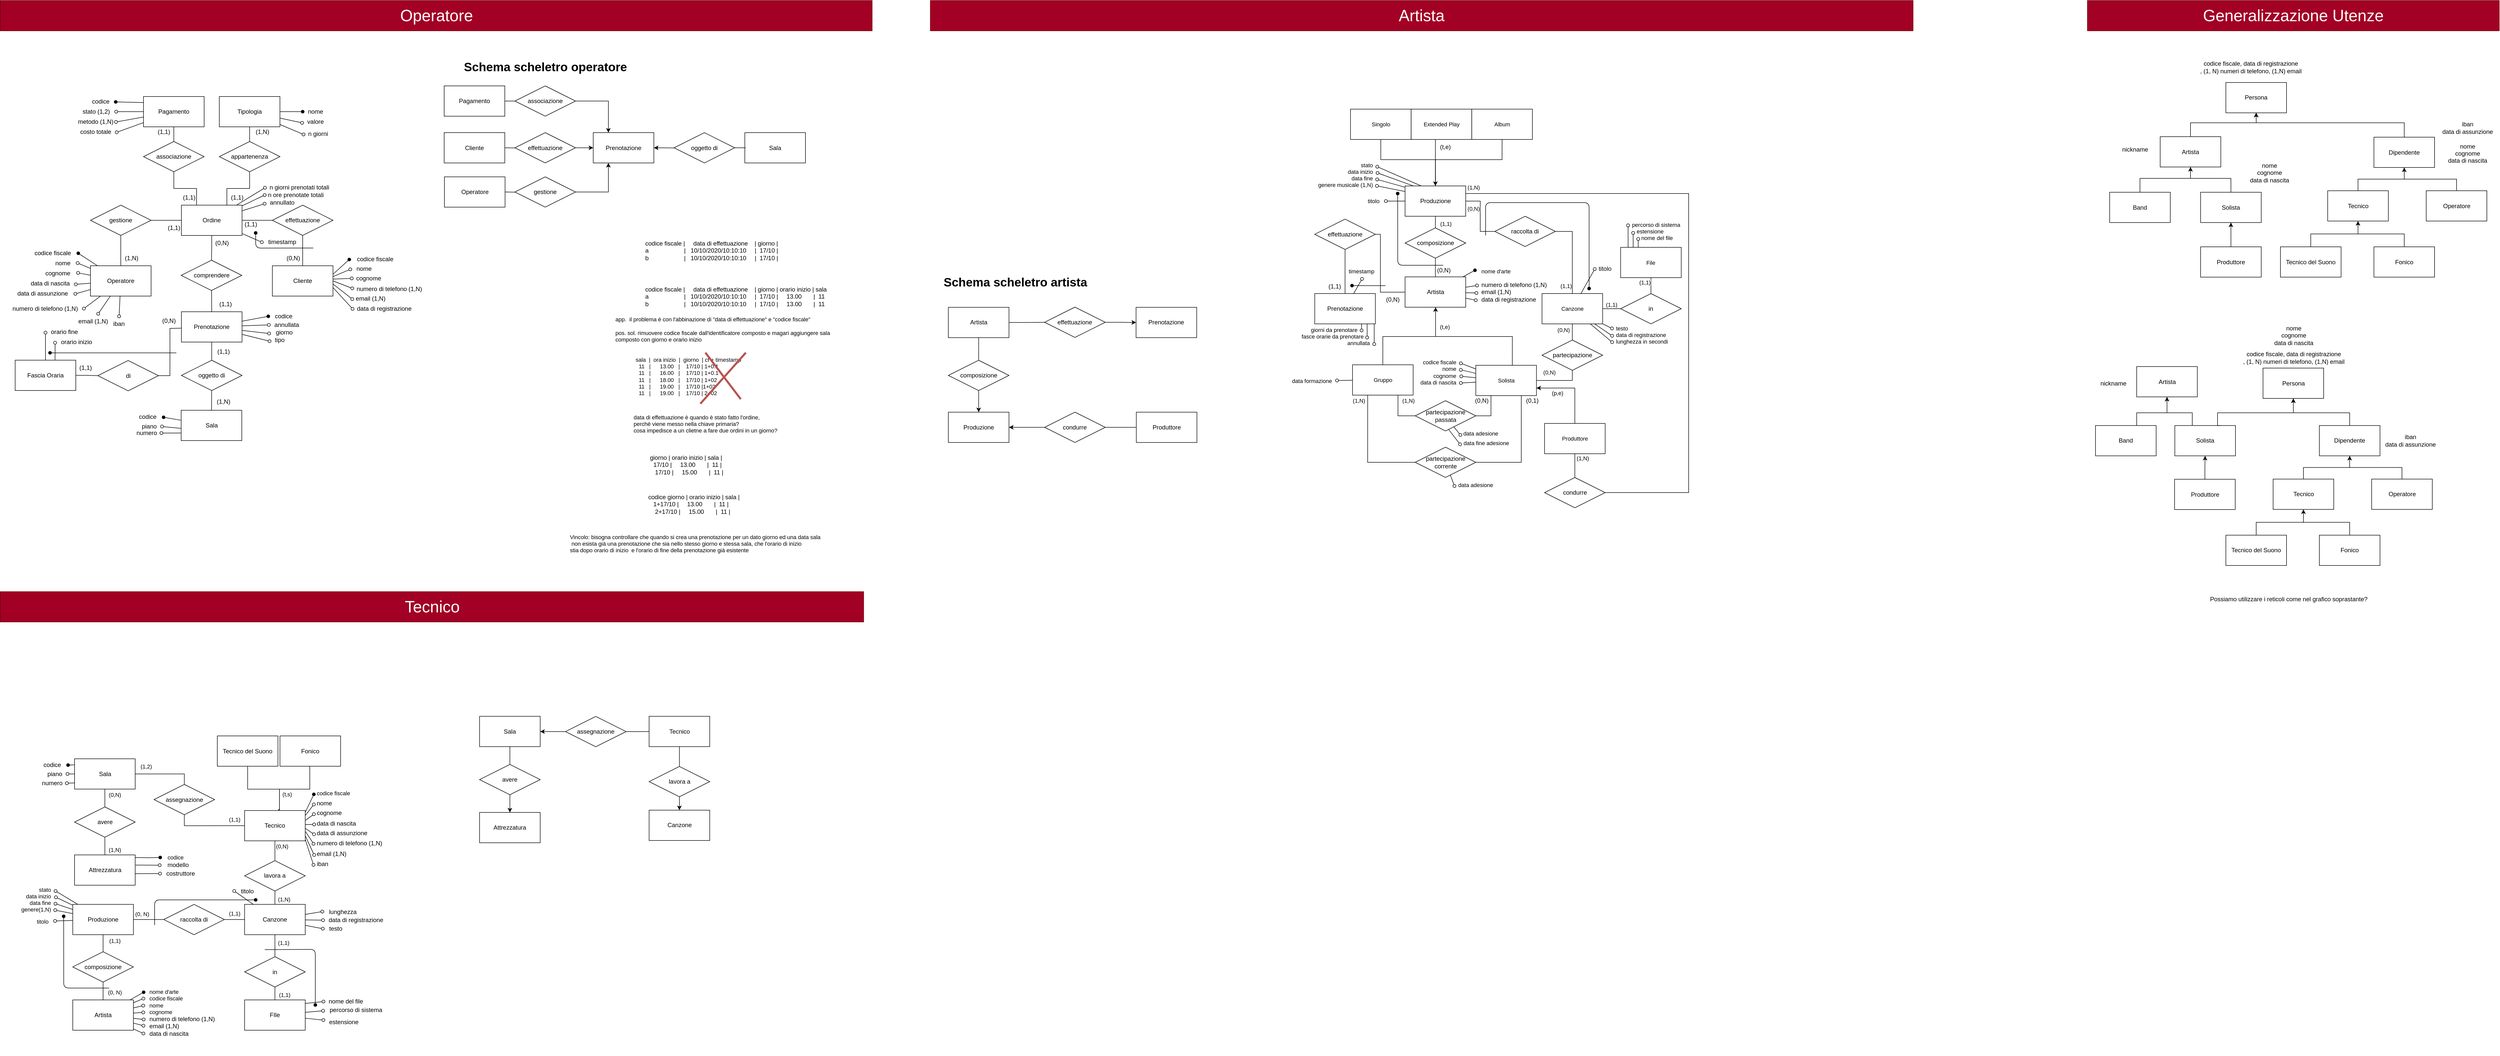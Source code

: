 <mxfile>
    <diagram id="GWADvrvoFI6P3o4RngvT" name="Page-1">
        <mxGraphModel dx="281" dy="210" grid="1" gridSize="10" guides="1" tooltips="1" connect="1" arrows="1" fold="1" page="1" pageScale="1" pageWidth="827" pageHeight="1169" math="0" shadow="0">
            <root>
                <mxCell id="0"/>
                <mxCell id="1" parent="0"/>
                <mxCell id="763" value="di" style="edgeStyle=none;rounded=0;html=1;exitX=0.25;exitY=1;exitDx=0;exitDy=0;endArrow=oval;endFill=0;" parent="1" edge="1">
                    <mxGeometry x="961.5" y="1546.5" width="137" height="53.5" as="geometry"/>
                </mxCell>
                <mxCell id="618" value="Artista" style="whiteSpace=wrap;html=1;fontSize=32;fillColor=#a20025;strokeColor=#6F0000;fontColor=#ffffff;" parent="1" vertex="1">
                    <mxGeometry x="1845.14" y="10" width="1944.86" height="60" as="geometry"/>
                </mxCell>
                <mxCell id="619" value="Operatore" style="whiteSpace=wrap;html=1;fontSize=32;fillColor=#a20025;strokeColor=#6F0000;fontColor=#ffffff;" parent="1" vertex="1">
                    <mxGeometry x="4.5" y="10" width="1725.5" height="60" as="geometry"/>
                </mxCell>
                <mxCell id="620" value="Tecnico" style="whiteSpace=wrap;html=1;fontSize=32;fillColor=#a20025;strokeColor=#6F0000;fontColor=#ffffff;" parent="1" vertex="1">
                    <mxGeometry x="4.5" y="1180" width="1708.69" height="60" as="geometry"/>
                </mxCell>
                <mxCell id="634" value="Schema scheletro artista" style="text;strokeColor=none;fillColor=none;html=1;fontSize=24;fontStyle=1;verticalAlign=middle;align=center;rounded=0;" parent="1" vertex="1">
                    <mxGeometry x="1805.51" y="548" width="415.5" height="40" as="geometry"/>
                </mxCell>
                <mxCell id="650" style="edgeStyle=orthogonalEdgeStyle;html=1;entryX=0.5;entryY=0;entryDx=0;entryDy=0;endArrow=none;endFill=0;" parent="1" source="635" target="648" edge="1">
                    <mxGeometry relative="1" as="geometry"/>
                </mxCell>
                <mxCell id="693" value="Schema scheletro operatore" style="text;strokeColor=none;fillColor=none;html=1;fontSize=24;fontStyle=1;verticalAlign=middle;align=center;rounded=0;" parent="1" vertex="1">
                    <mxGeometry x="875.25" y="122.0" width="415.5" height="40" as="geometry"/>
                </mxCell>
                <mxCell id="694" value="Cliente" style="rounded=0;whiteSpace=wrap;html=1;" parent="1" vertex="1">
                    <mxGeometry x="883" y="271.5" width="120" height="60" as="geometry"/>
                </mxCell>
                <mxCell id="635" value="Artista" style="rounded=0;whiteSpace=wrap;html=1;" parent="1" vertex="1">
                    <mxGeometry x="1880.76" y="617.25" width="120" height="60" as="geometry"/>
                </mxCell>
                <mxCell id="651" value="" style="edgeStyle=orthogonalEdgeStyle;html=1;" parent="1" source="648" target="642" edge="1">
                    <mxGeometry relative="1" as="geometry"/>
                </mxCell>
                <mxCell id="654" value="effettuazione" style="shape=rhombus;perimeter=rhombusPerimeter;whiteSpace=wrap;html=1;align=center;" parent="1" vertex="1">
                    <mxGeometry x="2071.26" y="616.87" width="120" height="60" as="geometry"/>
                </mxCell>
                <mxCell id="644" value="Produttore" style="rounded=0;whiteSpace=wrap;html=1;" parent="1" vertex="1">
                    <mxGeometry x="2252.76" y="824.75" width="120" height="60" as="geometry"/>
                </mxCell>
                <mxCell id="652" value="" style="edgeStyle=none;html=1;endArrow=none;endFill=0;" parent="1" source="644" target="649" edge="1">
                    <mxGeometry relative="1" as="geometry"/>
                </mxCell>
                <mxCell id="655" value="" style="edgeStyle=orthogonalEdgeStyle;html=1;endArrow=none;endFill=0;" parent="1" source="635" target="654" edge="1">
                    <mxGeometry relative="1" as="geometry"/>
                </mxCell>
                <mxCell id="649" value="condurre" style="shape=rhombus;perimeter=rhombusPerimeter;whiteSpace=wrap;html=1;align=center;" parent="1" vertex="1">
                    <mxGeometry x="2071.26" y="824.75" width="120" height="60" as="geometry"/>
                </mxCell>
                <mxCell id="642" value="Produzione" style="rounded=0;whiteSpace=wrap;html=1;" parent="1" vertex="1">
                    <mxGeometry x="1880.76" y="824.75" width="120" height="60" as="geometry"/>
                </mxCell>
                <mxCell id="656" value="" style="edgeStyle=orthogonalEdgeStyle;html=1;endArrow=classic;endFill=1;rounded=0;" parent="1" source="654" target="639" edge="1">
                    <mxGeometry relative="1" as="geometry"/>
                </mxCell>
                <mxCell id="648" value="composizione" style="shape=rhombus;perimeter=rhombusPerimeter;whiteSpace=wrap;html=1;align=center;" parent="1" vertex="1">
                    <mxGeometry x="1880.76" y="722" width="120" height="60" as="geometry"/>
                </mxCell>
                <mxCell id="639" value="Prenotazione" style="rounded=0;whiteSpace=wrap;html=1;" parent="1" vertex="1">
                    <mxGeometry x="2252.26" y="617.25" width="120" height="60" as="geometry"/>
                </mxCell>
                <mxCell id="698" value="Prenotazione" style="rounded=0;whiteSpace=wrap;html=1;" parent="1" vertex="1">
                    <mxGeometry x="1178" y="271.5" width="120" height="60" as="geometry"/>
                </mxCell>
                <mxCell id="695" value="" style="edgeStyle=orthogonalEdgeStyle;html=1;endArrow=none;endFill=0;rounded=0;" parent="1" target="694" edge="1">
                    <mxGeometry relative="1" as="geometry">
                        <mxPoint x="1063" y="301.5" as="sourcePoint"/>
                    </mxGeometry>
                </mxCell>
                <mxCell id="653" value="" style="edgeStyle=none;html=1;" parent="1" source="649" target="642" edge="1">
                    <mxGeometry relative="1" as="geometry"/>
                </mxCell>
                <mxCell id="699" value="Sala" style="rounded=0;whiteSpace=wrap;html=1;" parent="1" vertex="1">
                    <mxGeometry x="1478" y="271.5" width="120" height="60" as="geometry"/>
                </mxCell>
                <mxCell id="700" style="edgeStyle=none;html=1;rounded=0;exitX=1;exitY=0.5;exitDx=0;exitDy=0;entryX=0;entryY=0.5;entryDx=0;entryDy=0;endArrow=none;endFill=0;" parent="1" target="699" edge="1">
                    <mxGeometry relative="1" as="geometry">
                        <mxPoint x="1499.5" y="363.5" as="targetPoint"/>
                        <Array as="points">
                            <mxPoint x="1479.5" y="301.5"/>
                        </Array>
                        <mxPoint x="1458" y="301.5" as="sourcePoint"/>
                    </mxGeometry>
                </mxCell>
                <mxCell id="701" value="" style="edgeStyle=orthogonalEdgeStyle;html=1;endArrow=classic;endFill=1;rounded=0;startArrow=none;startFill=0;" parent="1" target="698" edge="1">
                    <mxGeometry relative="1" as="geometry">
                        <mxPoint x="1433" y="301.5" as="sourcePoint"/>
                    </mxGeometry>
                </mxCell>
                <mxCell id="703" style="edgeStyle=orthogonalEdgeStyle;html=1;entryX=0;entryY=0.5;entryDx=0;entryDy=0;endArrow=none;endFill=0;rounded=0;" parent="1" source="704" edge="1">
                    <mxGeometry relative="1" as="geometry">
                        <mxPoint x="1063.5" y="209" as="targetPoint"/>
                    </mxGeometry>
                </mxCell>
                <mxCell id="704" value="Pagamento" style="rounded=0;whiteSpace=wrap;html=1;" parent="1" vertex="1">
                    <mxGeometry x="883" y="179.0" width="120" height="60" as="geometry"/>
                </mxCell>
                <mxCell id="707" value="Operatore" style="rounded=0;whiteSpace=wrap;html=1;fillStyle=auto;" parent="1" vertex="1">
                    <mxGeometry x="883.5" y="359.0" width="120" height="60" as="geometry"/>
                </mxCell>
                <mxCell id="708" value="" style="edgeStyle=orthogonalEdgeStyle;html=1;endArrow=none;endFill=0;rounded=0;" parent="1" target="707" edge="1">
                    <mxGeometry relative="1" as="geometry">
                        <mxPoint x="1063.5" y="389" as="sourcePoint"/>
                    </mxGeometry>
                </mxCell>
                <mxCell id="821" style="edgeStyle=orthogonalEdgeStyle;shape=connector;rounded=0;html=1;entryX=0.25;entryY=1;entryDx=0;entryDy=0;labelBackgroundColor=default;strokeColor=default;fontFamily=Helvetica;fontSize=11;fontColor=default;endArrow=classic;endFill=1;" parent="1" source="711" target="698" edge="1">
                    <mxGeometry relative="1" as="geometry"/>
                </mxCell>
                <mxCell id="820" style="edgeStyle=orthogonalEdgeStyle;shape=connector;rounded=0;html=1;entryX=0;entryY=0.5;entryDx=0;entryDy=0;labelBackgroundColor=default;strokeColor=default;fontFamily=Helvetica;fontSize=11;fontColor=default;endArrow=classic;endFill=1;" parent="1" source="712" target="698" edge="1">
                    <mxGeometry relative="1" as="geometry"/>
                </mxCell>
                <mxCell id="819" style="edgeStyle=orthogonalEdgeStyle;shape=connector;rounded=0;html=1;entryX=0.25;entryY=0;entryDx=0;entryDy=0;labelBackgroundColor=default;strokeColor=default;fontFamily=Helvetica;fontSize=11;fontColor=default;endArrow=classic;endFill=1;" parent="1" source="713" target="698" edge="1">
                    <mxGeometry relative="1" as="geometry"/>
                </mxCell>
                <mxCell id="714" value="oggetto di" style="shape=rhombus;perimeter=rhombusPerimeter;whiteSpace=wrap;html=1;align=center;" parent="1" vertex="1">
                    <mxGeometry x="1338" y="271.5" width="120" height="60" as="geometry"/>
                </mxCell>
                <mxCell id="761" value="assegnata" style="edgeStyle=none;rounded=0;html=1;exitX=0;exitY=0.75;exitDx=0;exitDy=0;endArrow=oval;endFill=1;" parent="1" edge="1">
                    <mxGeometry x="1163" y="1432.25" width="137" height="60" as="geometry"/>
                </mxCell>
                <mxCell id="831" value="codice fiscale |&amp;nbsp; &amp;nbsp; &amp;nbsp;data di effettuazione&amp;nbsp; &amp;nbsp; | giorno | orario inizio | sala&lt;br&gt;&lt;div style=&quot;text-align: left;&quot;&gt;&lt;span style=&quot;background-color: initial;&quot;&gt;a&amp;nbsp; &amp;nbsp; &amp;nbsp; &amp;nbsp; &amp;nbsp; &amp;nbsp; &amp;nbsp; &amp;nbsp; &amp;nbsp; &amp;nbsp; &amp;nbsp;|&amp;nbsp; &amp;nbsp;10/10/2020/10:10:10&amp;nbsp; &amp;nbsp; &amp;nbsp;|&amp;nbsp; 17/10 |&amp;nbsp; &amp;nbsp; &amp;nbsp;13.00&amp;nbsp; &amp;nbsp; &amp;nbsp; &amp;nbsp;|&amp;nbsp; 11&lt;/span&gt;&lt;/div&gt;&lt;div style=&quot;text-align: left;&quot;&gt;&lt;span style=&quot;background-color: initial;&quot;&gt;b&amp;nbsp; &amp;nbsp; &amp;nbsp; &amp;nbsp; &amp;nbsp; &amp;nbsp; &amp;nbsp; &amp;nbsp; &amp;nbsp; &amp;nbsp; &amp;nbsp;|&amp;nbsp; &amp;nbsp;10/10/2020/10:10:10&amp;nbsp; &amp;nbsp; &amp;nbsp;|&amp;nbsp; 17/10 |&amp;nbsp; &amp;nbsp; &amp;nbsp;13.00&amp;nbsp; &amp;nbsp; &amp;nbsp; &amp;nbsp;|&amp;nbsp; 11&lt;/span&gt;&lt;/div&gt;" style="text;html=1;align=left;verticalAlign=middle;resizable=0;points=[];autosize=1;strokeColor=none;fillColor=none;" parent="1" vertex="1">
                    <mxGeometry x="1278.5" y="566.2" width="380" height="60" as="geometry"/>
                </mxCell>
                <mxCell id="713" value="associazione" style="shape=rhombus;perimeter=rhombusPerimeter;whiteSpace=wrap;html=1;align=center;" parent="1" vertex="1">
                    <mxGeometry x="1023" y="179" width="120" height="60" as="geometry"/>
                </mxCell>
                <mxCell id="712" value="effettuazione" style="shape=rhombus;perimeter=rhombusPerimeter;whiteSpace=wrap;html=1;align=center;" parent="1" vertex="1">
                    <mxGeometry x="1023" y="271.5" width="120" height="60" as="geometry"/>
                </mxCell>
                <mxCell id="711" value="gestione" style="shape=rhombus;perimeter=rhombusPerimeter;whiteSpace=wrap;html=1;align=center;" parent="1" vertex="1">
                    <mxGeometry x="1023" y="359" width="120" height="60" as="geometry"/>
                </mxCell>
                <mxCell id="839" value="sala&amp;nbsp; |&amp;nbsp; ora inizio&amp;nbsp; |&amp;nbsp; giorno&amp;nbsp; | cf + timestamp&lt;br&gt;&amp;nbsp; 11&amp;nbsp; &amp;nbsp;|&amp;nbsp; &amp;nbsp; &amp;nbsp; 13.00&amp;nbsp; &amp;nbsp;|&amp;nbsp; &amp;nbsp; 17/10 | 1+0.1&lt;br&gt;&amp;nbsp; 11&amp;nbsp; &amp;nbsp;|&amp;nbsp; &amp;nbsp; &amp;nbsp; 16.00&amp;nbsp; &amp;nbsp;|&amp;nbsp; &amp;nbsp; 17/10 | 1+0.1&lt;br&gt;&amp;nbsp; 11&amp;nbsp; &amp;nbsp;|&amp;nbsp; &amp;nbsp; &amp;nbsp; 18.00&amp;nbsp; &amp;nbsp;|&amp;nbsp; &amp;nbsp; 17/10 | 1+02&lt;br&gt;&amp;nbsp; 11&amp;nbsp; &amp;nbsp;|&amp;nbsp; &amp;nbsp; &amp;nbsp; 19.00&amp;nbsp; &amp;nbsp;|&amp;nbsp; &amp;nbsp; 17/10 |1+02&lt;br&gt;&amp;nbsp; 11&amp;nbsp; &amp;nbsp;|&amp;nbsp; &amp;nbsp; &amp;nbsp; 19.00&amp;nbsp; &amp;nbsp;|&amp;nbsp; &amp;nbsp; 17/10 | 2+02" style="text;html=1;align=left;verticalAlign=middle;resizable=0;points=[];autosize=1;strokeColor=none;fillColor=none;fontSize=11;fontFamily=Helvetica;fontColor=default;" parent="1" vertex="1">
                    <mxGeometry x="1260" y="709.0" width="230" height="90" as="geometry"/>
                </mxCell>
                <mxCell id="840" value="app.&amp;nbsp; il problema è con l'abbinazione di &quot;data di effettuazione&quot; e &quot;codice fiscale&quot;&amp;nbsp;&lt;br&gt;&lt;br&gt;pos. sol. rimuovere codice fiscale dall'identificatore composto e magari aggiungere sala&lt;br&gt;composto con giorno e orario inizio&amp;nbsp;" style="text;html=1;align=left;verticalAlign=middle;resizable=0;points=[];autosize=1;strokeColor=none;fillColor=none;fontSize=11;fontFamily=Helvetica;fontColor=default;" parent="1" vertex="1">
                    <mxGeometry x="1220" y="626.2" width="450" height="70" as="geometry"/>
                </mxCell>
                <mxCell id="841" value="data di effettuazione è quando è stato fatto l'ordine, &lt;br&gt;perchè viene messo nella chiave primaria? &lt;br&gt;&lt;div style=&quot;&quot;&gt;&lt;span style=&quot;background-color: initial;&quot;&gt;cosa impedisce a un clietne a fare due ordini in un giorno?&lt;/span&gt;&lt;/div&gt;" style="text;html=1;align=left;verticalAlign=middle;resizable=0;points=[];autosize=1;strokeColor=none;fillColor=none;fontSize=11;fontFamily=Helvetica;fontColor=default;" parent="1" vertex="1">
                    <mxGeometry x="1255.62" y="822.75" width="310" height="50" as="geometry"/>
                </mxCell>
                <mxCell id="847" value="" style="edgeStyle=none;orthogonalLoop=1;jettySize=auto;html=1;strokeWidth=4;endArrow=none;endFill=0;fillColor=#f8cecc;strokeColor=#b85450;" parent="1" edge="1">
                    <mxGeometry width="100" relative="1" as="geometry">
                        <mxPoint x="1400" y="707.0" as="sourcePoint"/>
                        <mxPoint x="1470" y="799.0" as="targetPoint"/>
                        <Array as="points"/>
                    </mxGeometry>
                </mxCell>
                <mxCell id="848" value="" style="edgeStyle=none;orthogonalLoop=1;jettySize=auto;html=1;strokeWidth=4;endArrow=none;endFill=0;fillColor=#f8cecc;strokeColor=#b85450;" parent="1" edge="1">
                    <mxGeometry width="100" relative="1" as="geometry">
                        <mxPoint x="1390" y="808.05" as="sourcePoint"/>
                        <mxPoint x="1480" y="707.0" as="targetPoint"/>
                        <Array as="points"/>
                    </mxGeometry>
                </mxCell>
                <mxCell id="857" value="codice fiscale |&amp;nbsp; &amp;nbsp; &amp;nbsp;data di effettuazione&amp;nbsp; &amp;nbsp; | giorno |&amp;nbsp; &amp;nbsp;&amp;nbsp;&lt;br&gt;&lt;div style=&quot;text-align: left;&quot;&gt;&lt;span style=&quot;background-color: initial;&quot;&gt;a&amp;nbsp; &amp;nbsp; &amp;nbsp; &amp;nbsp; &amp;nbsp; &amp;nbsp; &amp;nbsp; &amp;nbsp; &amp;nbsp; &amp;nbsp; &amp;nbsp;|&amp;nbsp; &amp;nbsp;10/10/2020/10:10:10&amp;nbsp; &amp;nbsp; &amp;nbsp;|&amp;nbsp; 17/10 |&amp;nbsp; &amp;nbsp; &amp;nbsp; &amp;nbsp; &amp;nbsp; &amp;nbsp; &amp;nbsp;&lt;/span&gt;&lt;/div&gt;&lt;div style=&quot;text-align: left;&quot;&gt;&lt;span style=&quot;background-color: initial;&quot;&gt;b&amp;nbsp; &amp;nbsp; &amp;nbsp; &amp;nbsp; &amp;nbsp; &amp;nbsp; &amp;nbsp; &amp;nbsp; &amp;nbsp; &amp;nbsp; &amp;nbsp;|&amp;nbsp; &amp;nbsp;10/10/2020/10:10:10&amp;nbsp; &amp;nbsp; &amp;nbsp;|&amp;nbsp; 17/10 |&amp;nbsp; &amp;nbsp; &amp;nbsp; &amp;nbsp; &amp;nbsp; &amp;nbsp;&lt;/span&gt;&lt;/div&gt;" style="text;html=1;align=left;verticalAlign=middle;resizable=0;points=[];autosize=1;strokeColor=none;fillColor=none;" parent="1" vertex="1">
                    <mxGeometry x="1278.5" y="475.0" width="330" height="60" as="geometry"/>
                </mxCell>
                <mxCell id="952" value="&amp;nbsp;giorno | orario inizio | sala |&amp;nbsp;&lt;br&gt;&lt;div style=&quot;text-align: left;&quot;&gt;&lt;span style=&quot;background-color: initial;&quot;&gt;&amp;nbsp; &amp;nbsp;17/10 |&amp;nbsp; &amp;nbsp; &amp;nbsp;13.00&amp;nbsp; &amp;nbsp; &amp;nbsp; &amp;nbsp;|&amp;nbsp; 11 |&amp;nbsp;&lt;/span&gt;&lt;/div&gt;&lt;div style=&quot;text-align: left;&quot;&gt;&lt;span style=&quot;background-color: initial;&quot;&gt;&amp;nbsp; &amp;nbsp; 17/10 |&amp;nbsp; &amp;nbsp; &amp;nbsp;15.00&amp;nbsp; &amp;nbsp; &amp;nbsp; &amp;nbsp;|&amp;nbsp; 11 |&amp;nbsp;&lt;/span&gt;&lt;/div&gt;" style="text;html=1;align=left;verticalAlign=middle;resizable=0;points=[];autosize=1;strokeColor=none;fillColor=none;" parent="1" vertex="1">
                    <mxGeometry x="1285" y="898.68" width="180" height="60" as="geometry"/>
                </mxCell>
                <mxCell id="984" value="codice giorno | orario inizio | sala |&amp;nbsp;&lt;br&gt;&lt;div style=&quot;text-align: left;&quot;&gt;&lt;span style=&quot;background-color: initial;&quot;&gt;&amp;nbsp; &amp;nbsp;1+17/10 |&amp;nbsp; &amp;nbsp; &amp;nbsp;13.00&amp;nbsp; &amp;nbsp; &amp;nbsp; &amp;nbsp;|&amp;nbsp; 11 |&amp;nbsp;&lt;/span&gt;&lt;/div&gt;&lt;div style=&quot;text-align: left;&quot;&gt;&lt;span style=&quot;background-color: initial;&quot;&gt;&amp;nbsp; &amp;nbsp; 2+17/10 |&amp;nbsp; &amp;nbsp; &amp;nbsp;15.00&amp;nbsp; &amp;nbsp; &amp;nbsp; &amp;nbsp;|&amp;nbsp; 11 |&amp;nbsp;&lt;/span&gt;&lt;/div&gt;" style="text;html=1;align=left;verticalAlign=middle;resizable=0;points=[];autosize=1;strokeColor=none;fillColor=none;" parent="1" vertex="1">
                    <mxGeometry x="1285" y="976.68" width="210" height="60" as="geometry"/>
                </mxCell>
                <mxCell id="1375" value="" style="edgeStyle=orthogonalEdgeStyle;rounded=0;orthogonalLoop=1;jettySize=auto;html=1;endArrow=none;endFill=0;" parent="1" source="1379" edge="1">
                    <mxGeometry relative="1" as="geometry">
                        <mxPoint x="348" y="291" as="targetPoint"/>
                    </mxGeometry>
                </mxCell>
                <mxCell id="1376" style="rounded=0;orthogonalLoop=1;jettySize=auto;html=1;endArrow=oval;endFill=0;" parent="1" source="1379" target="1437" edge="1">
                    <mxGeometry relative="1" as="geometry"/>
                </mxCell>
                <mxCell id="1377" style="rounded=0;orthogonalLoop=1;jettySize=auto;html=1;endArrow=oval;endFill=0;entryX=0.95;entryY=0.512;entryDx=0;entryDy=0;entryPerimeter=0;" parent="1" source="1379" target="1438" edge="1">
                    <mxGeometry relative="1" as="geometry"/>
                </mxCell>
                <mxCell id="1378" style="rounded=0;orthogonalLoop=1;jettySize=auto;html=1;endArrow=oval;endFill=0;entryX=0.966;entryY=0.527;entryDx=0;entryDy=0;entryPerimeter=0;" parent="1" source="1379" target="1439" edge="1">
                    <mxGeometry relative="1" as="geometry"/>
                </mxCell>
                <mxCell id="1379" value="Pagamento" style="whiteSpace=wrap;html=1;" parent="1" vertex="1">
                    <mxGeometry x="288" y="200" width="120" height="60" as="geometry"/>
                </mxCell>
                <mxCell id="1380" value="" style="edgeStyle=orthogonalEdgeStyle;rounded=0;orthogonalLoop=1;jettySize=auto;html=1;endArrow=none;endFill=0;exitX=0.75;exitY=0;exitDx=0;exitDy=0;entryX=0.5;entryY=1;entryDx=0;entryDy=0;" parent="1" source="1384" target="1397" edge="1">
                    <mxGeometry relative="1" as="geometry"/>
                </mxCell>
                <mxCell id="1381" value="" style="edgeStyle=orthogonalEdgeStyle;rounded=0;orthogonalLoop=1;jettySize=auto;html=1;endArrow=none;endFill=0;" parent="1" source="1384" target="1400" edge="1">
                    <mxGeometry relative="1" as="geometry"/>
                </mxCell>
                <mxCell id="1382" value="" style="edgeStyle=orthogonalEdgeStyle;rounded=0;orthogonalLoop=1;jettySize=auto;html=1;endArrow=none;endFill=0;" parent="1" source="1384" target="1427" edge="1">
                    <mxGeometry relative="1" as="geometry"/>
                </mxCell>
                <mxCell id="1383" style="rounded=0;orthogonalLoop=1;jettySize=auto;html=1;endArrow=oval;endFill=0;entryX=0.016;entryY=0.576;entryDx=0;entryDy=0;entryPerimeter=0;" parent="1" source="1384" target="1454" edge="1">
                    <mxGeometry relative="1" as="geometry">
                        <mxPoint x="619" y="386" as="targetPoint"/>
                    </mxGeometry>
                </mxCell>
                <mxCell id="1384" value="Ordine" style="whiteSpace=wrap;html=1;" parent="1" vertex="1">
                    <mxGeometry x="363" y="415" width="120" height="60" as="geometry"/>
                </mxCell>
                <mxCell id="1385" style="rounded=0;orthogonalLoop=1;jettySize=auto;html=1;endArrow=oval;endFill=1;entryX=1.009;entryY=0.51;entryDx=0;entryDy=0;entryPerimeter=0;" parent="1" source="1391" target="1441" edge="1">
                    <mxGeometry relative="1" as="geometry"/>
                </mxCell>
                <mxCell id="1386" style="rounded=0;orthogonalLoop=1;jettySize=auto;html=1;endArrow=oval;endFill=0;entryX=0.995;entryY=0.49;entryDx=0;entryDy=0;entryPerimeter=0;" parent="1" source="1391" target="1442" edge="1">
                    <mxGeometry relative="1" as="geometry"/>
                </mxCell>
                <mxCell id="1387" style="rounded=0;orthogonalLoop=1;jettySize=auto;html=1;strokeColor=default;align=center;verticalAlign=middle;fontFamily=Helvetica;fontSize=11;fontColor=default;labelBackgroundColor=default;endArrow=oval;endFill=0;entryX=1.007;entryY=0.471;entryDx=0;entryDy=0;entryPerimeter=0;" parent="1" source="1391" target="1443" edge="1">
                    <mxGeometry relative="1" as="geometry"/>
                </mxCell>
                <mxCell id="1388" style="rounded=0;orthogonalLoop=1;jettySize=auto;html=1;strokeColor=default;align=center;verticalAlign=middle;fontFamily=Helvetica;fontSize=11;fontColor=default;labelBackgroundColor=default;endArrow=oval;endFill=0;entryX=1.009;entryY=0.557;entryDx=0;entryDy=0;entryPerimeter=0;" parent="1" source="1391" target="1444" edge="1">
                    <mxGeometry relative="1" as="geometry"/>
                </mxCell>
                <mxCell id="1389" style="rounded=0;orthogonalLoop=1;jettySize=auto;html=1;strokeColor=default;align=center;verticalAlign=middle;fontFamily=Helvetica;fontSize=11;fontColor=default;labelBackgroundColor=default;endArrow=oval;endFill=0;entryX=1.001;entryY=0.519;entryDx=0;entryDy=0;entryPerimeter=0;" parent="1" source="1391" target="1445" edge="1">
                    <mxGeometry relative="1" as="geometry"/>
                </mxCell>
                <mxCell id="1390" value="" style="edgeStyle=orthogonalEdgeStyle;rounded=0;orthogonalLoop=1;jettySize=auto;html=1;endArrow=none;endFill=0;" parent="1" source="1391" target="1395" edge="1">
                    <mxGeometry relative="1" as="geometry"/>
                </mxCell>
                <mxCell id="1391" value="Operatore" style="whiteSpace=wrap;html=1;" parent="1" vertex="1">
                    <mxGeometry x="183" y="535" width="120" height="60" as="geometry"/>
                </mxCell>
                <mxCell id="1392" style="edgeStyle=orthogonalEdgeStyle;rounded=0;orthogonalLoop=1;jettySize=auto;html=1;entryX=0.25;entryY=0;entryDx=0;entryDy=0;endArrow=none;endFill=0;" parent="1" source="1393" target="1384" edge="1">
                    <mxGeometry relative="1" as="geometry"/>
                </mxCell>
                <mxCell id="1393" value="associazione" style="shape=rhombus;perimeter=rhombusPerimeter;whiteSpace=wrap;html=1;align=center;" parent="1" vertex="1">
                    <mxGeometry x="288" y="289" width="120" height="60" as="geometry"/>
                </mxCell>
                <mxCell id="1394" value="" style="edgeStyle=orthogonalEdgeStyle;rounded=0;orthogonalLoop=1;jettySize=auto;html=1;endArrow=none;endFill=0;" parent="1" source="1395" target="1384" edge="1">
                    <mxGeometry relative="1" as="geometry"/>
                </mxCell>
                <mxCell id="1395" value="gestione" style="shape=rhombus;perimeter=rhombusPerimeter;whiteSpace=wrap;html=1;align=center;" parent="1" vertex="1">
                    <mxGeometry x="183" y="415" width="120" height="60" as="geometry"/>
                </mxCell>
                <mxCell id="1396" value="" style="edgeStyle=orthogonalEdgeStyle;rounded=0;orthogonalLoop=1;jettySize=auto;html=1;endArrow=none;endFill=0;entryX=0.5;entryY=1;entryDx=0;entryDy=0;" parent="1" target="1398" edge="1">
                    <mxGeometry relative="1" as="geometry">
                        <mxPoint x="498" y="291" as="sourcePoint"/>
                    </mxGeometry>
                </mxCell>
                <mxCell id="1397" value="appartenenza" style="shape=rhombus;perimeter=rhombusPerimeter;whiteSpace=wrap;html=1;align=center;" parent="1" vertex="1">
                    <mxGeometry x="438" y="289" width="120" height="60" as="geometry"/>
                </mxCell>
                <mxCell id="1398" value="Tipologia" style="whiteSpace=wrap;html=1;" parent="1" vertex="1">
                    <mxGeometry x="438" y="200" width="120" height="60" as="geometry"/>
                </mxCell>
                <mxCell id="1399" style="edgeStyle=none;html=1;entryX=0.5;entryY=0;entryDx=0;entryDy=0;endArrow=none;endFill=0;" parent="1" source="1400" target="1401" edge="1">
                    <mxGeometry relative="1" as="geometry"/>
                </mxCell>
                <mxCell id="1400" value="comprendere" style="shape=rhombus;perimeter=rhombusPerimeter;whiteSpace=wrap;html=1;align=center;" parent="1" vertex="1">
                    <mxGeometry x="362.5" y="524" width="120" height="60" as="geometry"/>
                </mxCell>
                <mxCell id="1401" value="Prenotazione" style="whiteSpace=wrap;html=1;" parent="1" vertex="1">
                    <mxGeometry x="363" y="626" width="120" height="60" as="geometry"/>
                </mxCell>
                <mxCell id="1425" value="Cliente" style="whiteSpace=wrap;html=1;" parent="1" vertex="1">
                    <mxGeometry x="543" y="535" width="120" height="60" as="geometry"/>
                </mxCell>
                <mxCell id="1426" value="" style="edgeStyle=orthogonalEdgeStyle;rounded=0;orthogonalLoop=1;jettySize=auto;html=1;endArrow=none;endFill=0;" parent="1" source="1427" target="1425" edge="1">
                    <mxGeometry relative="1" as="geometry"/>
                </mxCell>
                <mxCell id="1427" value="effettuazione" style="shape=rhombus;perimeter=rhombusPerimeter;whiteSpace=wrap;html=1;align=center;" parent="1" vertex="1">
                    <mxGeometry x="543" y="415" width="120" height="60" as="geometry"/>
                </mxCell>
                <mxCell id="1428" value="(1,1)" style="text;html=1;align=center;verticalAlign=middle;resizable=0;points=[];autosize=1;strokeColor=none;fillColor=none;" parent="1" vertex="1">
                    <mxGeometry x="303" y="255" width="50" height="30" as="geometry"/>
                </mxCell>
                <mxCell id="1429" value="(1,1)" style="text;html=1;align=center;verticalAlign=middle;resizable=0;points=[];autosize=1;strokeColor=none;fillColor=none;" parent="1" vertex="1">
                    <mxGeometry x="323" y="445" width="50" height="30" as="geometry"/>
                </mxCell>
                <mxCell id="1430" value="(1,1)" style="text;html=1;align=center;verticalAlign=middle;resizable=0;points=[];autosize=1;strokeColor=none;fillColor=none;" parent="1" vertex="1">
                    <mxGeometry x="448" y="385" width="50" height="30" as="geometry"/>
                </mxCell>
                <mxCell id="1431" value="(1,1)" style="text;html=1;align=center;verticalAlign=middle;resizable=0;points=[];autosize=1;strokeColor=none;fillColor=none;" parent="1" vertex="1">
                    <mxGeometry x="353" y="385" width="50" height="30" as="geometry"/>
                </mxCell>
                <mxCell id="1432" value="(1,N)" style="text;html=1;align=center;verticalAlign=middle;resizable=0;points=[];autosize=1;strokeColor=none;fillColor=none;" parent="1" vertex="1">
                    <mxGeometry x="498" y="255" width="50" height="30" as="geometry"/>
                </mxCell>
                <mxCell id="1433" value="(1,1)" style="text;html=1;align=center;verticalAlign=middle;resizable=0;points=[];autosize=1;strokeColor=none;fillColor=none;" parent="1" vertex="1">
                    <mxGeometry x="474.5" y="437.5" width="50" height="30" as="geometry"/>
                </mxCell>
                <mxCell id="1434" value="(1,N)" style="text;html=1;align=center;verticalAlign=middle;resizable=0;points=[];autosize=1;strokeColor=none;fillColor=none;" parent="1" vertex="1">
                    <mxGeometry x="239" y="505" width="50" height="30" as="geometry"/>
                </mxCell>
                <mxCell id="1435" value="(0,N)" style="text;html=1;align=center;verticalAlign=middle;resizable=0;points=[];autosize=1;strokeColor=none;fillColor=none;" parent="1" vertex="1">
                    <mxGeometry x="559" y="505" width="50" height="30" as="geometry"/>
                </mxCell>
                <mxCell id="1436" value="codice" style="text;html=1;align=center;verticalAlign=middle;resizable=0;points=[];autosize=1;strokeColor=none;fillColor=none;horizontal=1;" parent="1" vertex="1">
                    <mxGeometry x="173" y="195" width="60" height="30" as="geometry"/>
                </mxCell>
                <mxCell id="1437" value="&lt;div&gt;stato (1,2)&lt;/div&gt;" style="text;html=1;align=center;verticalAlign=middle;resizable=0;points=[];autosize=1;strokeColor=none;fillColor=none;" parent="1" vertex="1">
                    <mxGeometry x="154" y="215" width="80" height="30" as="geometry"/>
                </mxCell>
                <mxCell id="1438" value="&lt;div align=&quot;center&quot;&gt;metodo (1,N)&lt;/div&gt;" style="text;html=1;align=center;verticalAlign=middle;resizable=0;points=[];autosize=1;strokeColor=none;fillColor=none;" parent="1" vertex="1">
                    <mxGeometry x="148" y="235" width="90" height="30" as="geometry"/>
                </mxCell>
                <mxCell id="1439" value="&lt;div&gt;costo totale&lt;br&gt;&lt;/div&gt;" style="text;html=1;align=center;verticalAlign=middle;resizable=0;points=[];autosize=1;strokeColor=none;fillColor=none;" parent="1" vertex="1">
                    <mxGeometry x="148" y="255" width="90" height="30" as="geometry"/>
                </mxCell>
                <mxCell id="1440" style="rounded=0;orthogonalLoop=1;jettySize=auto;html=1;endArrow=oval;endFill=1;exitX=0.003;exitY=0.2;exitDx=0;exitDy=0;exitPerimeter=0;" parent="1" source="1379" target="1436" edge="1">
                    <mxGeometry relative="1" as="geometry">
                        <mxPoint x="298" y="170" as="targetPoint"/>
                    </mxGeometry>
                </mxCell>
                <mxCell id="1441" value="codice fiscale" style="text;html=1;align=center;verticalAlign=middle;resizable=0;points=[];autosize=1;strokeColor=none;fillColor=none;" parent="1" vertex="1">
                    <mxGeometry x="58" y="495" width="100" height="30" as="geometry"/>
                </mxCell>
                <mxCell id="1442" value="nome" style="text;html=1;align=center;verticalAlign=middle;resizable=0;points=[];autosize=1;strokeColor=none;fillColor=none;" parent="1" vertex="1">
                    <mxGeometry x="98" y="515" width="60" height="30" as="geometry"/>
                </mxCell>
                <mxCell id="1443" value="cognome" style="text;html=1;align=center;verticalAlign=middle;resizable=0;points=[];autosize=1;strokeColor=none;fillColor=none;" parent="1" vertex="1">
                    <mxGeometry x="78" y="535" width="80" height="30" as="geometry"/>
                </mxCell>
                <mxCell id="1444" value="data di nascita" style="text;html=1;align=center;verticalAlign=middle;resizable=0;points=[];autosize=1;strokeColor=none;fillColor=none;" parent="1" vertex="1">
                    <mxGeometry x="53" y="555" width="100" height="30" as="geometry"/>
                </mxCell>
                <mxCell id="1445" value="data di assunzione" style="text;html=1;align=center;verticalAlign=middle;resizable=0;points=[];autosize=1;strokeColor=none;fillColor=none;" parent="1" vertex="1">
                    <mxGeometry x="23" y="575" width="130" height="30" as="geometry"/>
                </mxCell>
                <mxCell id="1446" value="numero di telefono (1,N)" style="text;html=1;align=center;verticalAlign=middle;resizable=0;points=[];autosize=1;strokeColor=none;fillColor=none;" parent="1" vertex="1">
                    <mxGeometry x="13" y="605" width="160" height="30" as="geometry"/>
                </mxCell>
                <mxCell id="1447" value="iban" style="text;html=1;align=center;verticalAlign=middle;resizable=0;points=[];autosize=1;strokeColor=none;fillColor=none;" parent="1" vertex="1">
                    <mxGeometry x="214" y="635" width="50" height="30" as="geometry"/>
                </mxCell>
                <mxCell id="1448" style="rounded=0;orthogonalLoop=1;jettySize=auto;html=1;entryX=0.981;entryY=0.49;entryDx=0;entryDy=0;entryPerimeter=0;strokeColor=default;align=center;verticalAlign=middle;fontFamily=Helvetica;fontSize=11;fontColor=default;labelBackgroundColor=default;endArrow=oval;endFill=0;" parent="1" source="1391" target="1446" edge="1">
                    <mxGeometry relative="1" as="geometry"/>
                </mxCell>
                <mxCell id="1449" style="rounded=0;orthogonalLoop=1;jettySize=auto;html=1;strokeColor=default;align=center;verticalAlign=middle;fontFamily=Helvetica;fontSize=11;fontColor=default;labelBackgroundColor=default;endArrow=oval;endFill=0;" parent="1" source="1391" target="1447" edge="1">
                    <mxGeometry relative="1" as="geometry">
                        <mxPoint x="253" y="640" as="targetPoint"/>
                    </mxGeometry>
                </mxCell>
                <mxCell id="1450" value="email (1,N)" style="text;html=1;align=center;verticalAlign=middle;resizable=0;points=[];autosize=1;strokeColor=none;fillColor=none;" parent="1" vertex="1">
                    <mxGeometry x="148" y="630" width="80" height="30" as="geometry"/>
                </mxCell>
                <mxCell id="1451" style="rounded=0;orthogonalLoop=1;jettySize=auto;html=1;strokeColor=default;align=center;verticalAlign=middle;fontFamily=Helvetica;fontSize=11;fontColor=default;labelBackgroundColor=default;endArrow=oval;endFill=0;" parent="1" source="1391" target="1450" edge="1">
                    <mxGeometry relative="1" as="geometry"/>
                </mxCell>
                <mxCell id="1452" value="n giorni prenotati totali" style="text;html=1;align=center;verticalAlign=middle;resizable=0;points=[];autosize=1;strokeColor=none;fillColor=none;" parent="1" vertex="1">
                    <mxGeometry x="525.5" y="365" width="140" height="30" as="geometry"/>
                </mxCell>
                <mxCell id="1453" value="n ore prenotate totali" style="text;html=1;align=center;verticalAlign=middle;resizable=0;points=[];autosize=1;strokeColor=none;fillColor=none;" parent="1" vertex="1">
                    <mxGeometry x="524" y="380" width="130" height="30" as="geometry"/>
                </mxCell>
                <mxCell id="1454" value="annullato" style="text;html=1;align=center;verticalAlign=middle;resizable=0;points=[];autosize=1;strokeColor=none;fillColor=none;" parent="1" vertex="1">
                    <mxGeometry x="526.5" y="395" width="70" height="30" as="geometry"/>
                </mxCell>
                <mxCell id="1455" value="" style="rounded=0;orthogonalLoop=1;jettySize=auto;html=1;endArrow=none;endFill=0;startArrow=oval;startFill=1;" parent="1" source="1456" target="1398" edge="1">
                    <mxGeometry relative="1" as="geometry"/>
                </mxCell>
                <mxCell id="1456" value="nome" style="text;html=1;align=center;verticalAlign=middle;resizable=0;points=[];autosize=1;strokeColor=none;fillColor=none;" parent="1" vertex="1">
                    <mxGeometry x="603" y="215" width="50" height="30" as="geometry"/>
                </mxCell>
                <mxCell id="1457" value="" style="rounded=0;orthogonalLoop=1;jettySize=auto;html=1;endArrow=none;endFill=0;startArrow=oval;startFill=0;exitX=0.064;exitY=0.571;exitDx=0;exitDy=0;exitPerimeter=0;" parent="1" source="1458" target="1398" edge="1">
                    <mxGeometry relative="1" as="geometry"/>
                </mxCell>
                <mxCell id="1458" value="valore" style="text;html=1;align=center;verticalAlign=middle;resizable=0;points=[];autosize=1;strokeColor=none;fillColor=none;" parent="1" vertex="1">
                    <mxGeometry x="598" y="235" width="60" height="30" as="geometry"/>
                </mxCell>
                <mxCell id="1459" value="" style="rounded=0;orthogonalLoop=1;jettySize=auto;html=1;endArrow=none;endFill=0;startArrow=oval;startFill=0;exitX=0.028;exitY=0.538;exitDx=0;exitDy=0;exitPerimeter=0;" parent="1" source="1460" target="1398" edge="1">
                    <mxGeometry relative="1" as="geometry"/>
                </mxCell>
                <mxCell id="1460" value="n giorni" style="text;html=1;align=center;verticalAlign=middle;resizable=0;points=[];autosize=1;strokeColor=none;fillColor=none;" parent="1" vertex="1">
                    <mxGeometry x="603" y="259" width="60" height="30" as="geometry"/>
                </mxCell>
                <mxCell id="1461" value="" style="rounded=0;orthogonalLoop=1;jettySize=auto;html=1;startArrow=oval;startFill=1;endArrow=none;endFill=0;entryX=1.002;entryY=0.276;entryDx=0;entryDy=0;entryPerimeter=0;exitX=-0.008;exitY=0.522;exitDx=0;exitDy=0;exitPerimeter=0;" parent="1" source="1492" target="1425" edge="1">
                    <mxGeometry relative="1" as="geometry">
                        <mxPoint x="698.5" y="537" as="sourcePoint"/>
                    </mxGeometry>
                </mxCell>
                <mxCell id="1463" value="" style="rounded=0;orthogonalLoop=1;jettySize=auto;html=1;startArrow=oval;startFill=0;endArrow=none;endFill=0;entryX=1.001;entryY=0.439;entryDx=0;entryDy=0;entryPerimeter=0;" parent="1" target="1425" edge="1">
                    <mxGeometry relative="1" as="geometry">
                        <mxPoint x="700" y="560" as="sourcePoint"/>
                    </mxGeometry>
                </mxCell>
                <mxCell id="1464" value="cognome" style="text;html=1;align=left;verticalAlign=middle;resizable=0;points=[];autosize=1;strokeColor=none;fillColor=none;" parent="1" vertex="1">
                    <mxGeometry x="707" y="545" width="70" height="30" as="geometry"/>
                </mxCell>
                <mxCell id="1465" value="" style="rounded=0;orthogonalLoop=1;jettySize=auto;html=1;entryX=1;entryY=0.5;entryDx=0;entryDy=0;startArrow=oval;startFill=0;endArrow=none;endFill=0;exitX=0.026;exitY=0.49;exitDx=0;exitDy=0;exitPerimeter=0;" parent="1" target="1425" edge="1">
                    <mxGeometry relative="1" as="geometry">
                        <mxPoint x="701.16" y="579.7" as="sourcePoint"/>
                    </mxGeometry>
                </mxCell>
                <mxCell id="1466" style="rounded=0;orthogonalLoop=1;jettySize=auto;html=1;entryX=0.999;entryY=0.6;entryDx=0;entryDy=0;startArrow=oval;startFill=0;endArrow=none;endFill=0;exitX=0.051;exitY=0.529;exitDx=0;exitDy=0;exitPerimeter=0;entryPerimeter=0;" parent="1" source="1467" target="1425" edge="1">
                    <mxGeometry relative="1" as="geometry"/>
                </mxCell>
                <mxCell id="1467" value="email (1,N)&lt;br&gt;" style="text;html=1;align=center;verticalAlign=middle;resizable=0;points=[];autosize=1;strokeColor=none;fillColor=none;" parent="1" vertex="1">
                    <mxGeometry x="697" y="585" width="80" height="30" as="geometry"/>
                </mxCell>
                <mxCell id="1468" style="rounded=0;orthogonalLoop=1;jettySize=auto;html=1;entryX=1.001;entryY=0.72;entryDx=0;entryDy=0;startArrow=oval;startFill=0;endArrow=none;endFill=0;exitX=0.094;exitY=0.51;exitDx=0;exitDy=0;exitPerimeter=0;entryPerimeter=0;" parent="1" target="1425" edge="1">
                    <mxGeometry relative="1" as="geometry">
                        <mxPoint x="701.7" y="620.3" as="sourcePoint"/>
                    </mxGeometry>
                </mxCell>
                <mxCell id="1478" style="rounded=0;orthogonalLoop=1;jettySize=auto;html=1;entryX=0.029;entryY=0.503;entryDx=0;entryDy=0;entryPerimeter=0;strokeColor=default;align=center;verticalAlign=middle;fontFamily=Helvetica;fontSize=11;fontColor=default;labelBackgroundColor=default;endArrow=oval;endFill=0;" parent="1" source="1384" target="1453" edge="1">
                    <mxGeometry relative="1" as="geometry"/>
                </mxCell>
                <mxCell id="1479" style="rounded=0;orthogonalLoop=1;jettySize=auto;html=1;entryX=0.02;entryY=0.521;entryDx=0;entryDy=0;entryPerimeter=0;strokeColor=default;align=center;verticalAlign=middle;fontFamily=Helvetica;fontSize=11;fontColor=default;labelBackgroundColor=default;endArrow=oval;endFill=0;" parent="1" source="1384" target="1452" edge="1">
                    <mxGeometry relative="1" as="geometry"/>
                </mxCell>
                <mxCell id="1480" style="rounded=0;orthogonalLoop=1;jettySize=auto;html=1;entryX=0.008;entryY=0.52;entryDx=0;entryDy=0;entryPerimeter=0;strokeColor=default;align=center;verticalAlign=middle;fontFamily=Helvetica;fontSize=11;fontColor=default;labelBackgroundColor=default;endArrow=oval;endFill=0;" parent="1" source="1384" target="1483" edge="1">
                    <mxGeometry relative="1" as="geometry">
                        <mxPoint x="517.72" y="362.09" as="targetPoint"/>
                    </mxGeometry>
                </mxCell>
                <mxCell id="1481" value="(1,1)" style="text;html=1;align=center;verticalAlign=middle;resizable=0;points=[];autosize=1;strokeColor=none;fillColor=none;" parent="1" vertex="1">
                    <mxGeometry x="424.5" y="596" width="50" height="30" as="geometry"/>
                </mxCell>
                <mxCell id="1482" value="(0,N)" style="text;html=1;align=center;verticalAlign=middle;resizable=0;points=[];autosize=1;strokeColor=none;fillColor=none;" parent="1" vertex="1">
                    <mxGeometry x="418" y="475" width="50" height="30" as="geometry"/>
                </mxCell>
                <mxCell id="1483" value="timestamp" style="text;html=1;align=center;verticalAlign=middle;resizable=0;points=[];autosize=1;strokeColor=none;fillColor=none;" parent="1" vertex="1">
                    <mxGeometry x="521.5" y="472.7" width="80" height="30" as="geometry"/>
                </mxCell>
                <mxCell id="1489" value="" style="edgeStyle=none;orthogonalLoop=1;jettySize=auto;html=1;rounded=1;labelBackgroundColor=default;strokeColor=default;fontFamily=Helvetica;fontSize=11;fontColor=default;startArrow=oval;startFill=1;endArrow=none;endFill=0;shape=connector;" parent="1" edge="1">
                    <mxGeometry width="100" relative="1" as="geometry">
                        <mxPoint x="510" y="470" as="sourcePoint"/>
                        <mxPoint x="624" y="499.88" as="targetPoint"/>
                        <Array as="points">
                            <mxPoint x="510" y="500"/>
                        </Array>
                    </mxGeometry>
                </mxCell>
                <mxCell id="1492" value="codice fiscale" style="text;html=1;align=center;verticalAlign=middle;resizable=0;points=[];autosize=1;strokeColor=none;fillColor=none;" parent="1" vertex="1">
                    <mxGeometry x="696" y="507" width="100" height="30" as="geometry"/>
                </mxCell>
                <mxCell id="1493" value="" style="rounded=0;orthogonalLoop=1;jettySize=auto;html=1;startArrow=oval;startFill=0;endArrow=none;endFill=0;entryX=0.996;entryY=0.361;entryDx=0;entryDy=0;exitX=0.003;exitY=0.5;exitDx=0;exitDy=0;exitPerimeter=0;entryPerimeter=0;" parent="1" target="1425" edge="1">
                    <mxGeometry relative="1" as="geometry">
                        <mxPoint x="697.24" y="542" as="sourcePoint"/>
                        <mxPoint x="673.12" y="571.34" as="targetPoint"/>
                    </mxGeometry>
                </mxCell>
                <mxCell id="1507" value="" style="rounded=0;orthogonalLoop=1;jettySize=auto;html=1;endArrow=oval;endFill=1;entryX=1.028;entryY=0.524;entryDx=0;entryDy=0;entryPerimeter=0;" parent="1" source="1508" target="1513" edge="1">
                    <mxGeometry relative="1" as="geometry">
                        <mxPoint x="330" y="851" as="targetPoint"/>
                    </mxGeometry>
                </mxCell>
                <mxCell id="1516" value="" style="edgeStyle=none;html=1;strokeWidth=1;endArrow=none;endFill=0;" parent="1" source="1508" target="1514" edge="1">
                    <mxGeometry relative="1" as="geometry"/>
                </mxCell>
                <mxCell id="1510" style="edgeStyle=none;html=1;strokeWidth=1;endArrow=none;endFill=0;entryX=0.5;entryY=1;entryDx=0;entryDy=0;" parent="1" source="1514" target="1401" edge="1">
                    <mxGeometry relative="1" as="geometry">
                        <mxPoint x="356.38" y="656.668" as="targetPoint"/>
                    </mxGeometry>
                </mxCell>
                <mxCell id="1512" value="(1,1)" style="text;html=1;align=center;verticalAlign=middle;resizable=0;points=[];autosize=1;strokeColor=none;fillColor=none;" parent="1" vertex="1">
                    <mxGeometry x="420.5" y="690" width="50" height="30" as="geometry"/>
                </mxCell>
                <mxCell id="1513" value="codice" style="text;html=1;align=center;verticalAlign=middle;resizable=0;points=[];autosize=1;strokeColor=none;fillColor=none;" parent="1" vertex="1">
                    <mxGeometry x="266.07" y="819.2" width="60" height="30" as="geometry"/>
                </mxCell>
                <mxCell id="1514" value="oggetto di" style="shape=rhombus;perimeter=rhombusPerimeter;whiteSpace=wrap;html=1;align=center;" parent="1" vertex="1">
                    <mxGeometry x="363.0" y="722" width="120" height="60" as="geometry"/>
                </mxCell>
                <mxCell id="1518" value="numero di telefono (1,N)" style="text;html=1;align=center;verticalAlign=middle;resizable=0;points=[];autosize=1;strokeColor=none;fillColor=none;" parent="1" vertex="1">
                    <mxGeometry x="698.5" y="566" width="150" height="30" as="geometry"/>
                </mxCell>
                <mxCell id="1816" style="edgeStyle=none;html=1;exitX=-0.005;exitY=0.596;exitDx=0;exitDy=0;entryX=1.011;entryY=0.499;entryDx=0;entryDy=0;entryPerimeter=0;strokeWidth=1;endArrow=oval;endFill=0;exitPerimeter=0;" parent="1" source="1508" target="1814" edge="1">
                    <mxGeometry relative="1" as="geometry"/>
                </mxCell>
                <mxCell id="1835" style="edgeStyle=none;html=1;exitX=0;exitY=0.75;exitDx=0;exitDy=0;entryX=0.989;entryY=0.505;entryDx=0;entryDy=0;entryPerimeter=0;strokeWidth=1;endArrow=oval;endFill=0;" parent="1" source="1508" target="1815" edge="1">
                    <mxGeometry relative="1" as="geometry"/>
                </mxCell>
                <mxCell id="1508" value="Sala" style="whiteSpace=wrap;html=1;" parent="1" vertex="1">
                    <mxGeometry x="362.5" y="821" width="120" height="60" as="geometry"/>
                </mxCell>
                <mxCell id="1519" value="(1,N)" style="text;html=1;align=center;verticalAlign=middle;resizable=0;points=[];autosize=1;strokeColor=none;fillColor=none;" parent="1" vertex="1">
                    <mxGeometry x="420.5" y="789.2" width="50" height="30" as="geometry"/>
                </mxCell>
                <mxCell id="1524" value="Vincolo: bisogna controllare che quando si crea una prenotazione per un dato giorno ed una data sala&lt;br&gt;&amp;nbsp;non esista già una prenotazione che sia nello stesso giorno e stessa sala, che l'orario di inizio &lt;br&gt;stia dopo orario di inizio&amp;nbsp; e l'orario di fine della prenotazione già esistente" style="text;html=1;align=left;verticalAlign=middle;resizable=0;points=[];autosize=1;strokeColor=none;fillColor=none;fontSize=11;fontFamily=Helvetica;fontColor=default;" parent="1" vertex="1">
                    <mxGeometry x="1130" y="1060" width="520" height="50" as="geometry"/>
                </mxCell>
                <mxCell id="1744" value="Generalizzazione Utenze" style="whiteSpace=wrap;html=1;fontSize=32;fillColor=#a20025;strokeColor=#6F0000;fontColor=#ffffff;" parent="1" vertex="1">
                    <mxGeometry x="4135" y="10" width="815" height="60" as="geometry"/>
                </mxCell>
                <mxCell id="1745" style="edgeStyle=orthogonalEdgeStyle;rounded=0;html=1;startArrow=none;startFill=0;endArrow=classic;endFill=1;" parent="1" source="1746" edge="1">
                    <mxGeometry relative="1" as="geometry">
                        <mxPoint x="4469" y="232" as="targetPoint"/>
                        <Array as="points">
                            <mxPoint x="4762" y="252"/>
                            <mxPoint x="4469" y="252"/>
                        </Array>
                    </mxGeometry>
                </mxCell>
                <mxCell id="1746" value="Dipendente" style="whiteSpace=wrap;html=1;" parent="1" vertex="1">
                    <mxGeometry x="4702" y="280.5" width="120" height="60" as="geometry"/>
                </mxCell>
                <mxCell id="1747" style="edgeStyle=orthogonalEdgeStyle;rounded=0;html=1;entryX=0.5;entryY=1;entryDx=0;entryDy=0;startArrow=none;startFill=0;endArrow=none;endFill=0;" parent="1" source="1748" target="1746" edge="1">
                    <mxGeometry relative="1" as="geometry"/>
                </mxCell>
                <mxCell id="1748" value="Tecnico" style="whiteSpace=wrap;html=1;" parent="1" vertex="1">
                    <mxGeometry x="4610.5" y="386.5" width="120" height="60" as="geometry"/>
                </mxCell>
                <mxCell id="1749" style="edgeStyle=orthogonalEdgeStyle;rounded=0;html=1;startArrow=none;startFill=0;endArrow=classic;endFill=1;entryX=0.5;entryY=1;entryDx=0;entryDy=0;" parent="1" source="1750" target="1746" edge="1">
                    <mxGeometry relative="1" as="geometry">
                        <mxPoint x="4767" y="348" as="targetPoint"/>
                    </mxGeometry>
                </mxCell>
                <mxCell id="1750" value="Operatore" style="whiteSpace=wrap;html=1;" parent="1" vertex="1">
                    <mxGeometry x="4805.5" y="386.5" width="120" height="60" as="geometry"/>
                </mxCell>
                <mxCell id="1751" value="" style="edgeStyle=orthogonalEdgeStyle;html=1;startArrow=none;startFill=0;endArrow=none;endFill=0;rounded=0;exitX=0.5;exitY=1;exitDx=0;exitDy=0;" parent="1" source="1759" target="1752" edge="1">
                    <mxGeometry relative="1" as="geometry">
                        <mxPoint x="4469" y="449.8" as="sourcePoint"/>
                        <Array as="points">
                            <mxPoint x="4339" y="362"/>
                            <mxPoint x="4419" y="362"/>
                        </Array>
                    </mxGeometry>
                </mxCell>
                <mxCell id="1752" value="Solista" style="whiteSpace=wrap;html=1;" parent="1" vertex="1">
                    <mxGeometry x="4359" y="389.5" width="120" height="60" as="geometry"/>
                </mxCell>
                <mxCell id="1753" style="edgeStyle=orthogonalEdgeStyle;rounded=0;html=1;entryX=0.5;entryY=1;entryDx=0;entryDy=0;startArrow=none;startFill=0;endArrow=none;endFill=0;" parent="1" source="1754" target="1748" edge="1">
                    <mxGeometry relative="1" as="geometry"/>
                </mxCell>
                <mxCell id="1754" value="Tecnico del Suono" style="whiteSpace=wrap;html=1;" parent="1" vertex="1">
                    <mxGeometry x="4517" y="497.5" width="120" height="60" as="geometry"/>
                </mxCell>
                <mxCell id="1755" style="edgeStyle=orthogonalEdgeStyle;rounded=0;html=1;entryX=0.5;entryY=1;entryDx=0;entryDy=0;startArrow=none;startFill=0;endArrow=classic;endFill=1;" parent="1" source="1756" target="1748" edge="1">
                    <mxGeometry relative="1" as="geometry"/>
                </mxCell>
                <mxCell id="1756" value="Fonico" style="whiteSpace=wrap;html=1;" parent="1" vertex="1">
                    <mxGeometry x="4702" y="497.5" width="120" height="60" as="geometry"/>
                </mxCell>
                <mxCell id="1757" value="nome&lt;br&gt;cognome&lt;br&gt;data di nascita" style="text;html=1;align=center;verticalAlign=middle;resizable=0;points=[];autosize=1;strokeColor=none;fillColor=none;" parent="1" vertex="1">
                    <mxGeometry x="4444.62" y="320.5" width="100" height="60" as="geometry"/>
                </mxCell>
                <mxCell id="1758" style="edgeStyle=orthogonalEdgeStyle;rounded=0;html=1;entryX=0.5;entryY=1;entryDx=0;entryDy=0;startArrow=none;startFill=0;endArrow=classic;endFill=1;" parent="1" source="1759" target="1762" edge="1">
                    <mxGeometry relative="1" as="geometry">
                        <Array as="points">
                            <mxPoint x="4339" y="252"/>
                            <mxPoint x="4469" y="252"/>
                        </Array>
                    </mxGeometry>
                </mxCell>
                <mxCell id="1759" value="Artista" style="whiteSpace=wrap;html=1;" parent="1" vertex="1">
                    <mxGeometry x="4279" y="279.5" width="120" height="60" as="geometry"/>
                </mxCell>
                <mxCell id="1760" value="nickname" style="text;html=1;align=center;verticalAlign=middle;resizable=0;points=[];autosize=1;strokeColor=none;fillColor=none;" parent="1" vertex="1">
                    <mxGeometry x="4194" y="289.5" width="70" height="30" as="geometry"/>
                </mxCell>
                <mxCell id="1761" value="iban&lt;br&gt;data di assunzione&lt;br&gt;&lt;br&gt;nome&lt;br&gt;cognome&lt;br&gt;data di nascita" style="text;html=1;align=center;verticalAlign=middle;resizable=0;points=[];autosize=1;strokeColor=none;fillColor=none;" parent="1" vertex="1">
                    <mxGeometry x="4827" y="240.5" width="120" height="100" as="geometry"/>
                </mxCell>
                <mxCell id="1762" value="Persona" style="whiteSpace=wrap;html=1;" parent="1" vertex="1">
                    <mxGeometry x="4409" y="172.3" width="120" height="60" as="geometry"/>
                </mxCell>
                <mxCell id="1763" style="edgeStyle=orthogonalEdgeStyle;rounded=0;html=1;entryX=0.5;entryY=1;entryDx=0;entryDy=0;startArrow=none;startFill=0;endArrow=classic;endFill=1;" parent="1" source="1764" target="1759" edge="1">
                    <mxGeometry relative="1" as="geometry">
                        <Array as="points">
                            <mxPoint x="4239" y="362"/>
                            <mxPoint x="4339" y="362"/>
                        </Array>
                    </mxGeometry>
                </mxCell>
                <mxCell id="1764" value="Band" style="whiteSpace=wrap;html=1;" parent="1" vertex="1">
                    <mxGeometry x="4179" y="389.5" width="120" height="60" as="geometry"/>
                </mxCell>
                <mxCell id="1765" value="" style="edgeStyle=orthogonalEdgeStyle;rounded=0;html=1;startArrow=none;startFill=0;endArrow=classic;endFill=1;" parent="1" source="1766" target="1752" edge="1">
                    <mxGeometry relative="1" as="geometry"/>
                </mxCell>
                <mxCell id="1766" value="Produttore" style="whiteSpace=wrap;html=1;" parent="1" vertex="1">
                    <mxGeometry x="4359" y="497.5" width="120" height="60" as="geometry"/>
                </mxCell>
                <mxCell id="1767" value="codice fiscale, data di registrazione&lt;br&gt;, (1, N) numeri di telefono, (1,N) email" style="text;html=1;align=center;verticalAlign=middle;resizable=0;points=[];autosize=1;strokeColor=none;fillColor=none;" parent="1" vertex="1">
                    <mxGeometry x="4347.5" y="122" width="220" height="40" as="geometry"/>
                </mxCell>
                <mxCell id="1768" style="edgeStyle=orthogonalEdgeStyle;rounded=0;html=1;startArrow=none;startFill=0;endArrow=classic;endFill=1;entryX=0.5;entryY=1;entryDx=0;entryDy=0;" parent="1" source="1769" target="1785" edge="1">
                    <mxGeometry relative="1" as="geometry">
                        <mxPoint x="4474.5" y="799.7" as="targetPoint"/>
                        <Array as="points">
                            <mxPoint x="4654" y="826"/>
                            <mxPoint x="4542" y="826"/>
                        </Array>
                    </mxGeometry>
                </mxCell>
                <mxCell id="1769" value="Dipendente" style="whiteSpace=wrap;html=1;" parent="1" vertex="1">
                    <mxGeometry x="4594" y="851.2" width="120" height="60" as="geometry"/>
                </mxCell>
                <mxCell id="1770" style="edgeStyle=orthogonalEdgeStyle;rounded=0;html=1;entryX=0.5;entryY=1;entryDx=0;entryDy=0;startArrow=none;startFill=0;endArrow=none;endFill=0;" parent="1" source="1771" target="1769" edge="1">
                    <mxGeometry relative="1" as="geometry"/>
                </mxCell>
                <mxCell id="1771" value="Tecnico" style="whiteSpace=wrap;html=1;" parent="1" vertex="1">
                    <mxGeometry x="4502.5" y="957.2" width="120" height="60" as="geometry"/>
                </mxCell>
                <mxCell id="1772" style="edgeStyle=orthogonalEdgeStyle;rounded=0;html=1;startArrow=none;startFill=0;endArrow=classic;endFill=1;entryX=0.5;entryY=1;entryDx=0;entryDy=0;" parent="1" source="1773" target="1769" edge="1">
                    <mxGeometry relative="1" as="geometry">
                        <mxPoint x="4659" y="918.7" as="targetPoint"/>
                    </mxGeometry>
                </mxCell>
                <mxCell id="1773" value="Operatore" style="whiteSpace=wrap;html=1;" parent="1" vertex="1">
                    <mxGeometry x="4697.5" y="957.2" width="120" height="60" as="geometry"/>
                </mxCell>
                <mxCell id="1774" value="" style="edgeStyle=orthogonalEdgeStyle;html=1;startArrow=none;startFill=0;endArrow=none;endFill=0;rounded=0;exitX=0.5;exitY=1;exitDx=0;exitDy=0;" parent="1" source="1782" target="1775" edge="1">
                    <mxGeometry relative="1" as="geometry">
                        <mxPoint x="4419.5" y="911.5" as="sourcePoint"/>
                        <Array as="points">
                            <mxPoint x="4292.5" y="826"/>
                            <mxPoint x="4342.5" y="826"/>
                        </Array>
                    </mxGeometry>
                </mxCell>
                <mxCell id="1775" value="Solista" style="whiteSpace=wrap;html=1;" parent="1" vertex="1">
                    <mxGeometry x="4308" y="851.2" width="120" height="60" as="geometry"/>
                </mxCell>
                <mxCell id="1776" style="edgeStyle=orthogonalEdgeStyle;rounded=0;html=1;entryX=0.5;entryY=1;entryDx=0;entryDy=0;startArrow=none;startFill=0;endArrow=none;endFill=0;" parent="1" source="1777" target="1771" edge="1">
                    <mxGeometry relative="1" as="geometry"/>
                </mxCell>
                <mxCell id="1777" value="Tecnico del Suono" style="whiteSpace=wrap;html=1;" parent="1" vertex="1">
                    <mxGeometry x="4409" y="1068.2" width="120" height="60" as="geometry"/>
                </mxCell>
                <mxCell id="1778" style="edgeStyle=orthogonalEdgeStyle;rounded=0;html=1;entryX=0.5;entryY=1;entryDx=0;entryDy=0;startArrow=none;startFill=0;endArrow=classic;endFill=1;" parent="1" source="1779" target="1771" edge="1">
                    <mxGeometry relative="1" as="geometry"/>
                </mxCell>
                <mxCell id="1779" value="Fonico" style="whiteSpace=wrap;html=1;" parent="1" vertex="1">
                    <mxGeometry x="4594" y="1068.2" width="120" height="60" as="geometry"/>
                </mxCell>
                <mxCell id="1780" value="nome&lt;br&gt;cognome&lt;br&gt;data di nascita" style="text;html=1;align=center;verticalAlign=middle;resizable=0;points=[];autosize=1;strokeColor=none;fillColor=none;" parent="1" vertex="1">
                    <mxGeometry x="4492.5" y="642.7" width="100" height="60" as="geometry"/>
                </mxCell>
                <mxCell id="1781" style="edgeStyle=orthogonalEdgeStyle;rounded=0;html=1;entryX=0.5;entryY=1;entryDx=0;entryDy=0;startArrow=none;startFill=0;endArrow=classic;endFill=1;exitX=0.75;exitY=0;exitDx=0;exitDy=0;" parent="1" source="1775" target="1785" edge="1">
                    <mxGeometry relative="1" as="geometry">
                        <Array as="points">
                            <mxPoint x="4392.5" y="851"/>
                            <mxPoint x="4392.5" y="826"/>
                            <mxPoint x="4542.5" y="826"/>
                        </Array>
                    </mxGeometry>
                </mxCell>
                <mxCell id="1782" value="Artista" style="whiteSpace=wrap;html=1;" parent="1" vertex="1">
                    <mxGeometry x="4232.5" y="734.5" width="120" height="60" as="geometry"/>
                </mxCell>
                <mxCell id="1783" value="nickname" style="text;html=1;align=center;verticalAlign=middle;resizable=0;points=[];autosize=1;strokeColor=none;fillColor=none;" parent="1" vertex="1">
                    <mxGeometry x="4151" y="752.5" width="70" height="30" as="geometry"/>
                </mxCell>
                <mxCell id="1784" value="iban&lt;br&gt;data di assunzione" style="text;html=1;align=center;verticalAlign=middle;resizable=0;points=[];autosize=1;strokeColor=none;fillColor=none;" parent="1" vertex="1">
                    <mxGeometry x="4714" y="860.7" width="120" height="40" as="geometry"/>
                </mxCell>
                <mxCell id="1785" value="Persona" style="whiteSpace=wrap;html=1;" parent="1" vertex="1">
                    <mxGeometry x="4482.5" y="737.5" width="120" height="60" as="geometry"/>
                </mxCell>
                <mxCell id="1786" style="edgeStyle=orthogonalEdgeStyle;rounded=0;html=1;entryX=0.5;entryY=1;entryDx=0;entryDy=0;startArrow=none;startFill=0;endArrow=classic;endFill=1;" parent="1" source="1787" target="1782" edge="1">
                    <mxGeometry relative="1" as="geometry">
                        <Array as="points">
                            <mxPoint x="4232.5" y="826"/>
                            <mxPoint x="4292.5" y="826"/>
                        </Array>
                    </mxGeometry>
                </mxCell>
                <mxCell id="1787" value="Band" style="whiteSpace=wrap;html=1;" parent="1" vertex="1">
                    <mxGeometry x="4151" y="851.2" width="120" height="60" as="geometry"/>
                </mxCell>
                <mxCell id="1788" value="" style="edgeStyle=orthogonalEdgeStyle;rounded=0;html=1;startArrow=none;startFill=0;endArrow=classic;endFill=1;" parent="1" source="1789" target="1775" edge="1">
                    <mxGeometry relative="1" as="geometry"/>
                </mxCell>
                <mxCell id="1789" value="Produttore" style="whiteSpace=wrap;html=1;" parent="1" vertex="1">
                    <mxGeometry x="4307.5" y="957.5" width="120" height="60" as="geometry"/>
                </mxCell>
                <mxCell id="1790" value="codice fiscale, data di registrazione&lt;br&gt;, (1, N) numeri di telefono, (1,N) email" style="text;html=1;align=center;verticalAlign=middle;resizable=0;points=[];autosize=1;strokeColor=none;fillColor=none;" parent="1" vertex="1">
                    <mxGeometry x="4432.5" y="697.2" width="220" height="40" as="geometry"/>
                </mxCell>
                <mxCell id="1791" value="Possiamo utilizzare i reticoli come nel grafico soprastante?" style="text;html=1;align=center;verticalAlign=middle;resizable=0;points=[];autosize=1;strokeColor=none;fillColor=none;" parent="1" vertex="1">
                    <mxGeometry x="4367.5" y="1180" width="330" height="30" as="geometry"/>
                </mxCell>
                <mxCell id="1814" value="piano" style="text;html=1;align=center;verticalAlign=middle;resizable=0;points=[];autosize=1;strokeColor=none;fillColor=none;" parent="1" vertex="1">
                    <mxGeometry x="274.07" y="838.2" width="50" height="30" as="geometry"/>
                </mxCell>
                <mxCell id="1815" value="numero" style="text;html=1;align=center;verticalAlign=middle;resizable=0;points=[];autosize=1;strokeColor=none;fillColor=none;" parent="1" vertex="1">
                    <mxGeometry x="264.07" y="851" width="60" height="30" as="geometry"/>
                </mxCell>
                <mxCell id="1836" value="nome" style="text;html=1;align=center;verticalAlign=middle;resizable=0;points=[];autosize=1;strokeColor=none;fillColor=none;" parent="1" vertex="1">
                    <mxGeometry x="699" y="526" width="50" height="30" as="geometry"/>
                </mxCell>
                <mxCell id="1837" value="data di registrazione" style="text;html=1;align=center;verticalAlign=middle;resizable=0;points=[];autosize=1;strokeColor=none;fillColor=none;" parent="1" vertex="1">
                    <mxGeometry x="698.5" y="605" width="130" height="30" as="geometry"/>
                </mxCell>
                <mxCell id="1891" value="" style="edgeStyle=orthogonalEdgeStyle;rounded=0;html=1;startArrow=none;startFill=0;endArrow=none;endFill=0;" parent="1" source="1936" target="1937" edge="1">
                    <mxGeometry relative="1" as="geometry"/>
                </mxCell>
                <mxCell id="1892" value="" style="edgeStyle=orthogonalEdgeStyle;rounded=0;html=1;startArrow=none;startFill=0;endArrow=none;endFill=0;" parent="1" source="1938" target="1939" edge="1">
                    <mxGeometry relative="1" as="geometry"/>
                </mxCell>
                <mxCell id="1893" value="" style="edgeStyle=none;html=1;startArrow=classic;startFill=1;endArrow=none;endFill=0;rounded=0;entryX=0;entryY=0.5;entryDx=0;entryDy=0;" parent="1" source="1938" target="1907" edge="1">
                    <mxGeometry relative="1" as="geometry">
                        <mxPoint x="1738.57" y="1466.7" as="sourcePoint"/>
                        <mxPoint x="1116.07" y="1456.7" as="targetPoint"/>
                    </mxGeometry>
                </mxCell>
                <mxCell id="1903" value="Canzone" style="rounded=0;whiteSpace=wrap;html=1;" parent="1" vertex="1">
                    <mxGeometry x="1288.57" y="1612.45" width="120" height="60" as="geometry"/>
                </mxCell>
                <mxCell id="1904" style="edgeStyle=orthogonalEdgeStyle;rounded=0;html=1;entryX=0.5;entryY=0;entryDx=0;entryDy=0;startArrow=none;startFill=0;endArrow=classic;endFill=1;" parent="1" source="1937" target="1903" edge="1">
                    <mxGeometry relative="1" as="geometry"/>
                </mxCell>
                <mxCell id="1905" value="" style="edgeStyle=orthogonalEdgeStyle;html=1;endArrow=none;endFill=0;" parent="1" source="1907" target="1936" edge="1">
                    <mxGeometry relative="1" as="geometry"/>
                </mxCell>
                <mxCell id="1906" value="" style="edgeStyle=orthogonalEdgeStyle;rounded=0;html=1;startArrow=none;startFill=0;endArrow=classic;endFill=1;" parent="1" source="1939" target="1929" edge="1">
                    <mxGeometry relative="1" as="geometry"/>
                </mxCell>
                <mxCell id="1907" value="assegnazione" style="shape=rhombus;perimeter=rhombusPerimeter;whiteSpace=wrap;html=1;align=center;" parent="1" vertex="1">
                    <mxGeometry x="1123.07" y="1426.95" width="120" height="60" as="geometry"/>
                </mxCell>
                <mxCell id="1929" value="Attrezzatura" style="rounded=0;whiteSpace=wrap;html=1;" parent="1" vertex="1">
                    <mxGeometry x="953.07" y="1616.95" width="120" height="60" as="geometry"/>
                </mxCell>
                <mxCell id="1936" value="Tecnico" style="rounded=0;whiteSpace=wrap;html=1;" parent="1" vertex="1">
                    <mxGeometry x="1288.57" y="1426.7" width="120" height="60" as="geometry"/>
                </mxCell>
                <mxCell id="1937" value="lavora a" style="shape=rhombus;perimeter=rhombusPerimeter;whiteSpace=wrap;html=1;align=center;" parent="1" vertex="1">
                    <mxGeometry x="1288.57" y="1525.95" width="120" height="60" as="geometry"/>
                </mxCell>
                <mxCell id="1938" value="Sala" style="rounded=0;whiteSpace=wrap;html=1;" parent="1" vertex="1">
                    <mxGeometry x="953.07" y="1426.7" width="120" height="60" as="geometry"/>
                </mxCell>
                <mxCell id="1939" value="avere" style="shape=rhombus;perimeter=rhombusPerimeter;whiteSpace=wrap;html=1;align=center;" parent="1" vertex="1">
                    <mxGeometry x="953.07" y="1521.95" width="120" height="60" as="geometry"/>
                </mxCell>
                <mxCell id="1942" value="" style="edgeStyle=orthogonalEdgeStyle;rounded=0;html=1;startArrow=none;startFill=0;endArrow=none;endFill=0;" parent="1" source="1989" target="1990" edge="1">
                    <mxGeometry relative="1" as="geometry"/>
                </mxCell>
                <mxCell id="1943" value="" style="edgeStyle=orthogonalEdgeStyle;rounded=0;html=1;startArrow=none;startFill=0;endArrow=none;endFill=0;" parent="1" source="1991" target="1992" edge="1">
                    <mxGeometry relative="1" as="geometry"/>
                </mxCell>
                <mxCell id="1945" style="edgeStyle=orthogonalEdgeStyle;html=1;exitX=1;exitY=0.25;exitDx=0;exitDy=0;startArrow=none;startFill=0;endArrow=oval;endFill=1;entryX=0.001;entryY=0.5;entryDx=0;entryDy=0;entryPerimeter=0;rounded=0;" parent="1" target="1970" edge="1">
                    <mxGeometry relative="1" as="geometry">
                        <mxPoint x="321.53" y="1706.1" as="targetPoint"/>
                        <mxPoint x="271.53" y="1706.1" as="sourcePoint"/>
                    </mxGeometry>
                </mxCell>
                <mxCell id="1946" style="edgeStyle=none;html=1;entryX=-0.009;entryY=0.498;entryDx=0;entryDy=0;entryPerimeter=0;strokeWidth=1;endArrow=oval;endFill=0;" parent="1" source="1952" target="1993" edge="1">
                    <mxGeometry relative="1" as="geometry">
                        <mxPoint x="612.814" y="1790.2" as="sourcePoint"/>
                    </mxGeometry>
                </mxCell>
                <mxCell id="1947" style="edgeStyle=none;html=1;entryX=0;entryY=0.474;entryDx=0;entryDy=0;entryPerimeter=0;strokeWidth=1;endArrow=oval;endFill=0;" parent="1" source="1952" target="1996" edge="1">
                    <mxGeometry relative="1" as="geometry"/>
                </mxCell>
                <mxCell id="1948" style="edgeStyle=none;html=1;entryX=-0.001;entryY=0.514;entryDx=0;entryDy=0;entryPerimeter=0;strokeWidth=1;endArrow=oval;endFill=0;" parent="1" source="1952" target="1995" edge="1">
                    <mxGeometry relative="1" as="geometry"/>
                </mxCell>
                <mxCell id="1949" style="edgeStyle=none;html=1;entryX=-0.012;entryY=0.518;entryDx=0;entryDy=0;entryPerimeter=0;strokeWidth=1;endArrow=oval;endFill=0;" parent="1" source="1952" target="1994" edge="1">
                    <mxGeometry relative="1" as="geometry"/>
                </mxCell>
                <mxCell id="1951" value="" style="edgeStyle=none;html=1;startArrow=none;startFill=0;endArrow=none;endFill=0;" parent="1" source="1952" target="2011" edge="1">
                    <mxGeometry relative="1" as="geometry"/>
                </mxCell>
                <mxCell id="2222" value="" style="edgeStyle=orthogonalEdgeStyle;rounded=0;html=1;endArrow=none;endFill=0;" parent="1" source="1952" target="2218" edge="1">
                    <mxGeometry relative="1" as="geometry"/>
                </mxCell>
                <mxCell id="1952" value="Canzone" style="rounded=0;whiteSpace=wrap;html=1;" parent="1" vertex="1">
                    <mxGeometry x="488.07" y="1798.9" width="120" height="60" as="geometry"/>
                </mxCell>
                <mxCell id="1953" style="edgeStyle=orthogonalEdgeStyle;rounded=0;html=1;entryX=0.5;entryY=0;entryDx=0;entryDy=0;startArrow=none;startFill=0;endArrow=none;endFill=0;" parent="1" source="1990" target="1952" edge="1">
                    <mxGeometry relative="1" as="geometry"/>
                </mxCell>
                <mxCell id="1955" value="" style="edgeStyle=orthogonalEdgeStyle;rounded=0;html=1;startArrow=none;startFill=0;endArrow=none;endFill=0;" parent="1" source="1992" target="1982" edge="1">
                    <mxGeometry relative="1" as="geometry"/>
                </mxCell>
                <mxCell id="2234" style="edgeStyle=orthogonalEdgeStyle;rounded=0;html=1;entryX=0;entryY=0.5;entryDx=0;entryDy=0;endArrow=none;endFill=0;exitX=0.5;exitY=1;exitDx=0;exitDy=0;" parent="1" source="1956" target="1989" edge="1">
                    <mxGeometry relative="1" as="geometry"/>
                </mxCell>
                <mxCell id="1956" value="assegnazione" style="shape=rhombus;perimeter=rhombusPerimeter;whiteSpace=wrap;html=1;align=center;" parent="1" vertex="1">
                    <mxGeometry x="308.76" y="1561.5" width="120" height="60" as="geometry"/>
                </mxCell>
                <mxCell id="1957" style="edgeStyle=orthogonalEdgeStyle;rounded=0;orthogonalLoop=1;jettySize=auto;html=1;strokeColor=default;align=center;verticalAlign=middle;fontFamily=Helvetica;fontSize=11;fontColor=default;labelBackgroundColor=default;endArrow=none;endFill=0;" parent="1" source="1958" edge="1">
                    <mxGeometry relative="1" as="geometry">
                        <mxPoint x="557.07" y="1610.9" as="targetPoint"/>
                        <Array as="points">
                            <mxPoint x="494.07" y="1570.9"/>
                            <mxPoint x="557.07" y="1570.9"/>
                            <mxPoint x="557.07" y="1613.9"/>
                        </Array>
                    </mxGeometry>
                </mxCell>
                <mxCell id="1958" value="Tecnico del Suono" style="whiteSpace=wrap;html=1;" parent="1" vertex="1">
                    <mxGeometry x="434.07" y="1465.5" width="120" height="60" as="geometry"/>
                </mxCell>
                <mxCell id="1959" value="Fonico" style="whiteSpace=wrap;html=1;" parent="1" vertex="1">
                    <mxGeometry x="558.07" y="1465.5" width="120" height="60" as="geometry"/>
                </mxCell>
                <mxCell id="1960" style="rounded=0;orthogonalLoop=1;jettySize=auto;html=1;strokeColor=default;align=center;verticalAlign=middle;fontFamily=Helvetica;fontSize=11;fontColor=default;labelBackgroundColor=default;endArrow=none;endFill=0;entryX=1;entryY=0.044;entryDx=0;entryDy=0;entryPerimeter=0;exitX=-0.048;exitY=0.556;exitDx=0;exitDy=0;exitPerimeter=0;startArrow=oval;startFill=1;" parent="1" source="1972" edge="1">
                    <mxGeometry relative="1" as="geometry">
                        <mxPoint x="608.43" y="1616.04" as="targetPoint"/>
                    </mxGeometry>
                </mxCell>
                <mxCell id="1961" style="edgeStyle=none;rounded=0;orthogonalLoop=1;jettySize=auto;html=1;entryX=1;entryY=0.156;entryDx=0;entryDy=0;entryPerimeter=0;strokeColor=default;align=center;verticalAlign=middle;fontFamily=Helvetica;fontSize=11;fontColor=default;labelBackgroundColor=default;endArrow=none;endFill=0;exitX=-0.072;exitY=0.556;exitDx=0;exitDy=0;exitPerimeter=0;startArrow=oval;startFill=0;" parent="1" source="1973" edge="1">
                    <mxGeometry relative="1" as="geometry">
                        <mxPoint x="608.43" y="1622.76" as="targetPoint"/>
                    </mxGeometry>
                </mxCell>
                <mxCell id="1962" style="edgeStyle=none;rounded=0;orthogonalLoop=1;jettySize=auto;html=1;entryX=1.003;entryY=0.317;entryDx=0;entryDy=0;entryPerimeter=0;strokeColor=default;align=center;verticalAlign=middle;fontFamily=Helvetica;fontSize=11;fontColor=default;labelBackgroundColor=default;endArrow=none;endFill=0;startArrow=oval;startFill=0;exitX=-0.054;exitY=0.567;exitDx=0;exitDy=0;exitPerimeter=0;" parent="1" source="1974" edge="1">
                    <mxGeometry relative="1" as="geometry">
                        <mxPoint x="608.79" y="1632.42" as="targetPoint"/>
                    </mxGeometry>
                </mxCell>
                <mxCell id="1963" style="edgeStyle=none;rounded=0;orthogonalLoop=1;jettySize=auto;html=1;entryX=1;entryY=0.461;entryDx=0;entryDy=0;entryPerimeter=0;strokeColor=default;align=center;verticalAlign=middle;fontFamily=Helvetica;fontSize=11;fontColor=default;labelBackgroundColor=default;endArrow=none;endFill=0;startArrow=oval;startFill=0;exitX=-0.037;exitY=0.544;exitDx=0;exitDy=0;exitPerimeter=0;" parent="1" source="1975" edge="1">
                    <mxGeometry relative="1" as="geometry">
                        <mxPoint x="608.43" y="1641.06" as="targetPoint"/>
                    </mxGeometry>
                </mxCell>
                <mxCell id="1964" style="edgeStyle=none;rounded=0;orthogonalLoop=1;jettySize=auto;html=1;entryX=0.997;entryY=0.583;entryDx=0;entryDy=0;entryPerimeter=0;strokeColor=default;align=center;verticalAlign=middle;fontFamily=Helvetica;fontSize=11;fontColor=default;labelBackgroundColor=default;endArrow=none;endFill=0;startArrow=oval;startFill=0;exitX=-0.031;exitY=0.556;exitDx=0;exitDy=0;exitPerimeter=0;" parent="1" source="1976" edge="1">
                    <mxGeometry relative="1" as="geometry">
                        <mxPoint x="668.43" y="1658.4" as="sourcePoint"/>
                        <mxPoint x="608.07" y="1648.38" as="targetPoint"/>
                    </mxGeometry>
                </mxCell>
                <mxCell id="1965" style="edgeStyle=none;rounded=0;orthogonalLoop=1;jettySize=auto;html=1;entryX=1.003;entryY=0.694;entryDx=0;entryDy=0;entryPerimeter=0;strokeColor=default;align=center;verticalAlign=middle;fontFamily=Helvetica;fontSize=11;fontColor=default;labelBackgroundColor=default;endArrow=none;endFill=0;exitX=-0.031;exitY=0.522;exitDx=0;exitDy=0;exitPerimeter=0;startArrow=oval;startFill=0;" parent="1" source="1977" edge="1">
                    <mxGeometry relative="1" as="geometry">
                        <mxPoint x="608.79" y="1655.04" as="targetPoint"/>
                    </mxGeometry>
                </mxCell>
                <mxCell id="1966" style="edgeStyle=none;rounded=0;orthogonalLoop=1;jettySize=auto;html=1;entryX=1;entryY=0.839;entryDx=0;entryDy=0;entryPerimeter=0;strokeColor=default;align=center;verticalAlign=middle;fontFamily=Helvetica;fontSize=11;fontColor=default;labelBackgroundColor=default;endArrow=none;endFill=0;exitX=-0.046;exitY=0.556;exitDx=0;exitDy=0;exitPerimeter=0;startArrow=oval;startFill=0;" parent="1" source="1979" edge="1">
                    <mxGeometry relative="1" as="geometry">
                        <mxPoint x="608.43" y="1663.74" as="targetPoint"/>
                    </mxGeometry>
                </mxCell>
                <mxCell id="1967" style="edgeStyle=none;rounded=0;orthogonalLoop=1;jettySize=auto;html=1;entryX=0.997;entryY=0.95;entryDx=0;entryDy=0;entryPerimeter=0;strokeColor=default;align=center;verticalAlign=middle;fontFamily=Helvetica;fontSize=11;fontColor=default;labelBackgroundColor=default;endArrow=none;endFill=0;exitX=-0.1;exitY=0.544;exitDx=0;exitDy=0;exitPerimeter=0;startArrow=oval;startFill=0;" parent="1" source="1978" edge="1">
                    <mxGeometry relative="1" as="geometry">
                        <mxPoint x="608.07" y="1670.4" as="targetPoint"/>
                    </mxGeometry>
                </mxCell>
                <mxCell id="1969" style="edgeStyle=orthogonalEdgeStyle;rounded=0;orthogonalLoop=1;jettySize=auto;html=1;exitX=1.007;exitY=0.468;exitDx=0;exitDy=0;strokeColor=default;align=center;verticalAlign=middle;fontFamily=Helvetica;fontSize=11;fontColor=default;labelBackgroundColor=default;endArrow=oval;endFill=0;exitPerimeter=0;entryX=-0.02;entryY=0.56;entryDx=0;entryDy=0;entryPerimeter=0;" parent="1" edge="1">
                    <mxGeometry relative="1" as="geometry">
                        <mxPoint x="320.03" y="1721.4" as="targetPoint"/>
                        <mxPoint x="272.37" y="1721.18" as="sourcePoint"/>
                        <Array as="points">
                            <mxPoint x="295.96" y="1721.6"/>
                            <mxPoint x="319.96" y="1721.6"/>
                        </Array>
                    </mxGeometry>
                </mxCell>
                <mxCell id="1970" value="codice" style="text;html=1;align=center;verticalAlign=middle;resizable=0;points=[];autosize=1;strokeColor=none;fillColor=none;fontFamily=Helvetica;fontSize=11;fontColor=default;labelBackgroundColor=default;" parent="1" vertex="1">
                    <mxGeometry x="321.03" y="1691.1" width="60" height="30" as="geometry"/>
                </mxCell>
                <mxCell id="1971" value="" style="group" parent="1" connectable="0" vertex="1">
                    <mxGeometry x="629.43" y="1564.4" width="160" height="189.6" as="geometry"/>
                </mxCell>
                <mxCell id="1972" value="&lt;div&gt;codice fiscale&lt;br&gt;&lt;/div&gt;" style="text;html=1;align=left;verticalAlign=middle;resizable=0;points=[];autosize=1;strokeColor=none;fillColor=none;fontFamily=Helvetica;fontSize=11;fontColor=default;labelBackgroundColor=default;" parent="1971" vertex="1">
                    <mxGeometry width="90" height="30" as="geometry"/>
                </mxCell>
                <mxCell id="1973" value="nome" style="text;html=1;align=left;verticalAlign=middle;resizable=0;points=[];autosize=1;strokeColor=none;fillColor=none;" parent="1971" vertex="1">
                    <mxGeometry y="20" width="60" height="30" as="geometry"/>
                </mxCell>
                <mxCell id="1974" value="cognome" style="text;html=1;align=left;verticalAlign=middle;resizable=0;points=[];autosize=1;strokeColor=none;fillColor=none;" parent="1971" vertex="1">
                    <mxGeometry y="39" width="80" height="30" as="geometry"/>
                </mxCell>
                <mxCell id="1975" value="data di nascita" style="text;html=1;align=left;verticalAlign=middle;resizable=0;points=[];autosize=1;strokeColor=none;fillColor=none;" parent="1971" vertex="1">
                    <mxGeometry y="60" width="100" height="30" as="geometry"/>
                </mxCell>
                <mxCell id="1976" value="data di assunzione" style="text;html=1;align=left;verticalAlign=middle;resizable=0;points=[];autosize=1;strokeColor=none;fillColor=none;" parent="1971" vertex="1">
                    <mxGeometry y="79" width="130" height="30" as="geometry"/>
                </mxCell>
                <mxCell id="1977" value="numero di telefono (1,N)" style="text;html=1;align=left;verticalAlign=middle;resizable=0;points=[];autosize=1;strokeColor=none;fillColor=none;" parent="1971" vertex="1">
                    <mxGeometry y="99" width="160" height="30" as="geometry"/>
                </mxCell>
                <mxCell id="1978" value="iban" style="text;html=1;align=left;verticalAlign=middle;resizable=0;points=[];autosize=1;strokeColor=none;fillColor=none;spacing=2;spacingTop=0;" parent="1971" vertex="1">
                    <mxGeometry y="140" width="50" height="30" as="geometry"/>
                </mxCell>
                <mxCell id="1979" value="email (1,N)" style="text;html=1;align=left;verticalAlign=middle;resizable=0;points=[];autosize=1;strokeColor=none;fillColor=none;" parent="1971" vertex="1">
                    <mxGeometry y="120" width="80" height="30" as="geometry"/>
                </mxCell>
                <mxCell id="1980" style="edgeStyle=orthogonalEdgeStyle;rounded=0;orthogonalLoop=1;jettySize=auto;html=1;entryX=0.5;entryY=1;entryDx=0;entryDy=0;strokeColor=default;align=center;verticalAlign=middle;fontFamily=Helvetica;fontSize=11;fontColor=default;labelBackgroundColor=default;endArrow=none;endFill=0;exitX=0.56;exitY=0.013;exitDx=0;exitDy=0;exitPerimeter=0;" parent="1" source="1989" target="1959" edge="1">
                    <mxGeometry relative="1" as="geometry">
                        <mxPoint x="556.07" y="1610.9" as="sourcePoint"/>
                        <mxPoint x="592.07" y="1530.4" as="targetPoint"/>
                        <Array as="points">
                            <mxPoint x="555.07" y="1610.9"/>
                            <mxPoint x="557.07" y="1610.9"/>
                            <mxPoint x="557.07" y="1570.9"/>
                            <mxPoint x="617.07" y="1570.9"/>
                            <mxPoint x="617.07" y="1525.9"/>
                        </Array>
                    </mxGeometry>
                </mxCell>
                <mxCell id="1981" value="(1,N)" style="text;html=1;align=center;verticalAlign=middle;resizable=0;points=[];autosize=1;strokeColor=none;fillColor=none;fontFamily=Helvetica;fontSize=11;fontColor=default;labelBackgroundColor=default;" parent="1" vertex="1">
                    <mxGeometry x="205.53" y="1676.0" width="50" height="30" as="geometry"/>
                </mxCell>
                <mxCell id="2016" style="edgeStyle=none;html=1;exitX=1;exitY=0.75;exitDx=0;exitDy=0;entryX=-0.004;entryY=0.496;entryDx=0;entryDy=0;entryPerimeter=0;endArrow=oval;endFill=0;" parent="1" target="2015" edge="1">
                    <mxGeometry relative="1" as="geometry">
                        <mxPoint x="271.53" y="1738.1" as="sourcePoint"/>
                    </mxGeometry>
                </mxCell>
                <mxCell id="1982" value="Attrezzatura" style="rounded=0;whiteSpace=wrap;html=1;" parent="1" vertex="1">
                    <mxGeometry x="151.53" y="1701.0" width="120" height="60" as="geometry"/>
                </mxCell>
                <mxCell id="1983" value="(0,N)" style="text;html=1;align=center;verticalAlign=middle;resizable=0;points=[];autosize=1;strokeColor=none;fillColor=none;fontFamily=Helvetica;fontSize=11;fontColor=default;labelBackgroundColor=default;" parent="1" vertex="1">
                    <mxGeometry x="205.53" y="1566.5" width="50" height="30" as="geometry"/>
                </mxCell>
                <mxCell id="1984" value="(1,2)" style="text;html=1;align=center;verticalAlign=middle;resizable=0;points=[];autosize=1;strokeColor=none;fillColor=none;fontFamily=Helvetica;fontSize=11;fontColor=default;labelBackgroundColor=default;" parent="1" vertex="1">
                    <mxGeometry x="268" y="1510.75" width="50" height="30" as="geometry"/>
                </mxCell>
                <mxCell id="1985" value="(1,1)" style="text;html=1;align=center;verticalAlign=middle;resizable=0;points=[];autosize=1;strokeColor=none;fillColor=none;fontFamily=Helvetica;fontSize=11;fontColor=default;labelBackgroundColor=default;" parent="1" vertex="1">
                    <mxGeometry x="442.57" y="1616.4" width="50" height="30" as="geometry"/>
                </mxCell>
                <mxCell id="1986" value="(1,N)" style="text;html=1;align=center;verticalAlign=middle;resizable=0;points=[];autosize=1;strokeColor=none;fillColor=none;fontFamily=Helvetica;fontSize=11;fontColor=default;labelBackgroundColor=default;" parent="1" vertex="1">
                    <mxGeometry x="540.57" y="1774.4" width="50" height="30" as="geometry"/>
                </mxCell>
                <mxCell id="1987" value="(0,N)" style="text;html=1;align=center;verticalAlign=middle;resizable=0;points=[];autosize=1;strokeColor=none;fillColor=none;fontFamily=Helvetica;fontSize=11;fontColor=default;labelBackgroundColor=default;" parent="1" vertex="1">
                    <mxGeometry x="537.07" y="1668.9" width="50" height="30" as="geometry"/>
                </mxCell>
                <mxCell id="1988" value="(t,s)" style="text;html=1;align=center;verticalAlign=middle;resizable=0;points=[];autosize=1;strokeColor=none;fillColor=none;fontFamily=Helvetica;fontSize=11;fontColor=default;labelBackgroundColor=default;" parent="1" vertex="1">
                    <mxGeometry x="552.07" y="1565.9" width="40" height="30" as="geometry"/>
                </mxCell>
                <mxCell id="1989" value="Tecnico" style="rounded=0;whiteSpace=wrap;html=1;" parent="1" vertex="1">
                    <mxGeometry x="488.07" y="1613.15" width="120" height="60" as="geometry"/>
                </mxCell>
                <mxCell id="1990" value="lavora a" style="shape=rhombus;perimeter=rhombusPerimeter;whiteSpace=wrap;html=1;align=center;" parent="1" vertex="1">
                    <mxGeometry x="488.07" y="1712.4" width="120" height="60" as="geometry"/>
                </mxCell>
                <mxCell id="2236" value="" style="edgeStyle=orthogonalEdgeStyle;rounded=0;html=1;endArrow=none;endFill=0;entryX=0.5;entryY=0;entryDx=0;entryDy=0;" parent="1" source="1991" target="1956" edge="1">
                    <mxGeometry relative="1" as="geometry"/>
                </mxCell>
                <mxCell id="1991" value="Sala" style="rounded=0;whiteSpace=wrap;html=1;" parent="1" vertex="1">
                    <mxGeometry x="151.53" y="1510.75" width="120" height="60" as="geometry"/>
                </mxCell>
                <mxCell id="1992" value="avere" style="shape=rhombus;perimeter=rhombusPerimeter;whiteSpace=wrap;html=1;align=center;" parent="1" vertex="1">
                    <mxGeometry x="151.53" y="1606.0" width="120" height="60" as="geometry"/>
                </mxCell>
                <mxCell id="1993" value="titolo" style="text;html=1;align=center;verticalAlign=middle;resizable=0;points=[];autosize=1;strokeColor=none;fillColor=none;" parent="1" vertex="1">
                    <mxGeometry x="468.0" y="1757.5" width="50" height="30" as="geometry"/>
                </mxCell>
                <mxCell id="1994" value="testo" style="text;html=1;align=center;verticalAlign=middle;resizable=0;points=[];autosize=1;strokeColor=none;fillColor=none;" parent="1" vertex="1">
                    <mxGeometry x="643.43" y="1831.5" width="50" height="30" as="geometry"/>
                </mxCell>
                <mxCell id="1995" value="data di registrazione" style="text;html=1;align=center;verticalAlign=middle;resizable=0;points=[];autosize=1;strokeColor=none;fillColor=none;" parent="1" vertex="1">
                    <mxGeometry x="643.43" y="1814.7" width="130" height="30" as="geometry"/>
                </mxCell>
                <mxCell id="1996" value="lunghezza" style="text;html=1;align=center;verticalAlign=middle;resizable=0;points=[];autosize=1;strokeColor=none;fillColor=none;" parent="1" vertex="1">
                    <mxGeometry x="641.86" y="1798.9" width="80" height="30" as="geometry"/>
                </mxCell>
                <mxCell id="1998" value="" style="rounded=0;orthogonalLoop=1;jettySize=auto;html=1;endArrow=oval;endFill=1;entryX=1.028;entryY=0.524;entryDx=0;entryDy=0;entryPerimeter=0;exitX=0.003;exitY=0.199;exitDx=0;exitDy=0;exitPerimeter=0;" parent="1" source="1991" target="1999" edge="1">
                    <mxGeometry relative="1" as="geometry">
                        <mxPoint x="140.96" y="1539.3" as="targetPoint"/>
                        <mxPoint x="146.96" y="1525.6" as="sourcePoint"/>
                    </mxGeometry>
                </mxCell>
                <mxCell id="1999" value="codice" style="text;html=1;align=center;verticalAlign=middle;resizable=0;points=[];autosize=1;strokeColor=none;fillColor=none;" parent="1" vertex="1">
                    <mxGeometry x="77.03" y="1507.5" width="60" height="30" as="geometry"/>
                </mxCell>
                <mxCell id="2000" style="edgeStyle=none;html=1;entryX=1.011;entryY=0.499;entryDx=0;entryDy=0;entryPerimeter=0;strokeWidth=1;endArrow=oval;endFill=0;exitX=0;exitY=0.5;exitDx=0;exitDy=0;" parent="1" source="1991" target="2002" edge="1">
                    <mxGeometry relative="1" as="geometry">
                        <mxPoint x="146.96" y="1541.6" as="sourcePoint"/>
                    </mxGeometry>
                </mxCell>
                <mxCell id="2001" style="edgeStyle=none;html=1;exitX=0.005;exitY=0.795;exitDx=0;exitDy=0;entryX=0.989;entryY=0.505;entryDx=0;entryDy=0;entryPerimeter=0;strokeWidth=1;endArrow=oval;endFill=0;exitPerimeter=0;" parent="1" source="1991" target="2003" edge="1">
                    <mxGeometry relative="1" as="geometry">
                        <mxPoint x="173.46" y="1554.3" as="sourcePoint"/>
                    </mxGeometry>
                </mxCell>
                <mxCell id="2002" value="piano" style="text;html=1;align=center;verticalAlign=middle;resizable=0;points=[];autosize=1;strokeColor=none;fillColor=none;" parent="1" vertex="1">
                    <mxGeometry x="86.96" y="1525.75" width="50" height="30" as="geometry"/>
                </mxCell>
                <mxCell id="2003" value="numero" style="text;html=1;align=center;verticalAlign=middle;resizable=0;points=[];autosize=1;strokeColor=none;fillColor=none;" parent="1" vertex="1">
                    <mxGeometry x="76.96" y="1544.0" width="60" height="30" as="geometry"/>
                </mxCell>
                <mxCell id="2004" style="edgeStyle=none;html=1;entryX=0;entryY=0.549;entryDx=0;entryDy=0;entryPerimeter=0;strokeWidth=1;endArrow=oval;endFill=0;" parent="1" source="2010" target="2005" edge="1">
                    <mxGeometry relative="1" as="geometry"/>
                </mxCell>
                <mxCell id="2005" value="percorso di sistema" style="text;html=1;align=center;verticalAlign=middle;resizable=0;points=[];autosize=1;strokeColor=none;fillColor=none;" parent="1" vertex="1">
                    <mxGeometry x="643.43" y="1993" width="130" height="30" as="geometry"/>
                </mxCell>
                <mxCell id="2006" value="estensione" style="text;html=1;align=center;verticalAlign=middle;resizable=0;points=[];autosize=1;strokeColor=none;fillColor=none;" parent="1" vertex="1">
                    <mxGeometry x="643.93" y="2017.0" width="80" height="30" as="geometry"/>
                </mxCell>
                <mxCell id="2007" value="nome del file" style="text;html=1;align=center;verticalAlign=middle;resizable=0;points=[];autosize=1;strokeColor=none;fillColor=none;" parent="1" vertex="1">
                    <mxGeometry x="643.43" y="1975.5" width="90" height="30" as="geometry"/>
                </mxCell>
                <mxCell id="2008" value="" style="edgeStyle=none;html=1;startArrow=none;startFill=0;endArrow=oval;endFill=0;" parent="1" source="2010" target="2006" edge="1">
                    <mxGeometry relative="1" as="geometry"/>
                </mxCell>
                <mxCell id="2009" value="" style="edgeStyle=none;html=1;strokeWidth=1;endArrow=none;endFill=0;" parent="1" source="2011" target="2010" edge="1">
                    <mxGeometry relative="1" as="geometry"/>
                </mxCell>
                <mxCell id="2010" value="FIle" style="whiteSpace=wrap;html=1;" parent="1" vertex="1">
                    <mxGeometry x="488.07" y="1988" width="120" height="60" as="geometry"/>
                </mxCell>
                <mxCell id="2011" value="in" style="shape=rhombus;perimeter=rhombusPerimeter;whiteSpace=wrap;html=1;align=center;" parent="1" vertex="1">
                    <mxGeometry x="488.07" y="1902.5" width="120" height="60" as="geometry"/>
                </mxCell>
                <mxCell id="2012" style="edgeStyle=none;html=1;entryX=0.008;entryY=0.526;entryDx=0;entryDy=0;entryPerimeter=0;strokeWidth=1;endArrow=oval;endFill=0;exitX=1.002;exitY=0.117;exitDx=0;exitDy=0;exitPerimeter=0;" parent="1" source="2010" target="2007" edge="1">
                    <mxGeometry relative="1" as="geometry"/>
                </mxCell>
                <mxCell id="2013" value="" style="edgeStyle=none;orthogonalLoop=1;jettySize=auto;html=1;rounded=1;strokeColor=default;align=center;verticalAlign=middle;fontFamily=Helvetica;fontSize=11;fontColor=default;labelBackgroundColor=default;endArrow=none;endFill=0;startArrow=oval;startFill=1;curved=0;" parent="1" edge="1">
                    <mxGeometry width="100" relative="1" as="geometry">
                        <mxPoint x="628" y="1998" as="sourcePoint"/>
                        <mxPoint x="528" y="1888.5" as="targetPoint"/>
                        <Array as="points">
                            <mxPoint x="628" y="1888"/>
                        </Array>
                    </mxGeometry>
                </mxCell>
                <mxCell id="2014" value="modello" style="text;html=1;align=center;verticalAlign=middle;resizable=0;points=[];autosize=1;strokeColor=none;fillColor=none;" parent="1" vertex="1">
                    <mxGeometry x="321.03" y="1706.2" width="70" height="30" as="geometry"/>
                </mxCell>
                <mxCell id="2015" value="costruttore" style="text;html=1;align=center;verticalAlign=middle;resizable=0;points=[];autosize=1;strokeColor=none;fillColor=none;" parent="1" vertex="1">
                    <mxGeometry x="321.03" y="1723.1" width="80" height="30" as="geometry"/>
                </mxCell>
                <mxCell id="2216" value="Artista" style="rounded=0;whiteSpace=wrap;html=1;" parent="1" vertex="1">
                    <mxGeometry x="148.0" y="1988" width="120" height="60" as="geometry"/>
                </mxCell>
                <mxCell id="2220" value="" style="edgeStyle=orthogonalEdgeStyle;html=1;rounded=0;endArrow=none;endFill=0;" parent="1" source="2217" target="2219" edge="1">
                    <mxGeometry relative="1" as="geometry"/>
                </mxCell>
                <mxCell id="2230" value="" style="edgeStyle=orthogonalEdgeStyle;rounded=1;html=1;endArrow=none;endFill=0;" parent="1" source="2217" target="2218" edge="1">
                    <mxGeometry relative="1" as="geometry"/>
                </mxCell>
                <mxCell id="2217" value="Produzione" style="rounded=0;whiteSpace=wrap;html=1;" parent="1" vertex="1">
                    <mxGeometry x="148.0" y="1798.9" width="120" height="60" as="geometry"/>
                </mxCell>
                <mxCell id="2218" value="raccolta di" style="shape=rhombus;perimeter=rhombusPerimeter;whiteSpace=wrap;html=1;align=center;" parent="1" vertex="1">
                    <mxGeometry x="328.0" y="1798.9" width="120" height="60" as="geometry"/>
                </mxCell>
                <mxCell id="2221" value="" style="edgeStyle=orthogonalEdgeStyle;rounded=0;html=1;endArrow=none;endFill=0;" parent="1" source="2219" target="2216" edge="1">
                    <mxGeometry relative="1" as="geometry"/>
                </mxCell>
                <mxCell id="2219" value="composizione" style="shape=rhombus;perimeter=rhombusPerimeter;whiteSpace=wrap;html=1;align=center;" parent="1" vertex="1">
                    <mxGeometry x="148.0" y="1892.7" width="120" height="60" as="geometry"/>
                </mxCell>
                <mxCell id="2227" value="(0, N)" style="text;html=1;align=center;verticalAlign=middle;resizable=0;points=[];autosize=1;strokeColor=none;fillColor=none;fontFamily=Helvetica;fontSize=11;fontColor=default;labelBackgroundColor=default;" parent="1" vertex="1">
                    <mxGeometry x="260.0" y="1802.5" width="50" height="30" as="geometry"/>
                </mxCell>
                <mxCell id="2229" value="(1,1)" style="text;html=1;align=center;verticalAlign=middle;resizable=0;points=[];autosize=1;strokeColor=none;fillColor=none;fontFamily=Helvetica;fontSize=11;fontColor=default;labelBackgroundColor=default;" parent="1" vertex="1">
                    <mxGeometry x="442.57" y="1801.5" width="50" height="30" as="geometry"/>
                </mxCell>
                <mxCell id="2231" value="(1,1)" style="text;html=1;align=center;verticalAlign=middle;resizable=0;points=[];autosize=1;strokeColor=none;fillColor=none;fontFamily=Helvetica;fontSize=11;fontColor=default;labelBackgroundColor=default;" parent="1" vertex="1">
                    <mxGeometry x="206.0" y="1856.35" width="50" height="30" as="geometry"/>
                </mxCell>
                <mxCell id="2232" value="" style="edgeStyle=orthogonalEdgeStyle;rounded=1;html=1;endArrow=oval;endFill=1;" parent="1" edge="1">
                    <mxGeometry relative="1" as="geometry">
                        <mxPoint x="310" y="1840" as="sourcePoint"/>
                        <mxPoint x="510" y="1790" as="targetPoint"/>
                        <Array as="points">
                            <mxPoint x="310" y="1790"/>
                        </Array>
                    </mxGeometry>
                </mxCell>
                <mxCell id="2233" value="(0, N)" style="text;html=1;align=center;verticalAlign=middle;resizable=0;points=[];autosize=1;strokeColor=none;fillColor=none;fontFamily=Helvetica;fontSize=11;fontColor=default;labelBackgroundColor=default;" parent="1" vertex="1">
                    <mxGeometry x="206.0" y="1958.0" width="50" height="30" as="geometry"/>
                </mxCell>
                <mxCell id="2237" style="rounded=0;html=1;startArrow=none;startFill=0;endArrow=oval;endFill=0;entryX=-0.005;entryY=0.493;entryDx=0;entryDy=0;entryPerimeter=0;" parent="1" source="2216" target="2241" edge="1">
                    <mxGeometry relative="1" as="geometry">
                        <mxPoint x="296.12" y="2007.5" as="targetPoint"/>
                        <mxPoint x="273.76" y="2011.029" as="sourcePoint"/>
                    </mxGeometry>
                </mxCell>
                <mxCell id="2238" style="edgeStyle=none;rounded=0;orthogonalLoop=1;jettySize=auto;html=1;strokeColor=default;align=center;verticalAlign=middle;fontFamily=Helvetica;fontSize=11;fontColor=default;labelBackgroundColor=default;endArrow=oval;endFill=0;entryX=-0.008;entryY=0.581;entryDx=0;entryDy=0;entryPerimeter=0;" parent="1" source="2216" target="2241" edge="1">
                    <mxGeometry relative="1" as="geometry">
                        <mxPoint x="294.909" y="2022.342" as="targetPoint"/>
                        <mxPoint x="273.76" y="2021.862" as="sourcePoint"/>
                    </mxGeometry>
                </mxCell>
                <mxCell id="2239" style="edgeStyle=none;rounded=0;orthogonalLoop=1;jettySize=auto;html=1;strokeColor=default;align=center;verticalAlign=middle;fontFamily=Helvetica;fontSize=11;fontColor=default;labelBackgroundColor=default;endArrow=oval;endFill=0;entryX=-0.008;entryY=0.691;entryDx=0;entryDy=0;entryPerimeter=0;" parent="1" source="2216" target="2241" edge="1">
                    <mxGeometry relative="1" as="geometry">
                        <mxPoint x="293.646" y="2036.658" as="targetPoint"/>
                        <mxPoint x="273.76" y="2032.636" as="sourcePoint"/>
                    </mxGeometry>
                </mxCell>
                <mxCell id="2240" value="" style="rounded=0;orthogonalLoop=1;jettySize=auto;html=1;startArrow=oval;startFill=1;endArrow=none;endFill=0;exitX=-0.005;exitY=0.108;exitDx=0;exitDy=0;exitPerimeter=0;" parent="1" source="2241" target="2216" edge="1">
                    <mxGeometry relative="1" as="geometry">
                        <mxPoint x="268.296" y="1990.5" as="targetPoint"/>
                    </mxGeometry>
                </mxCell>
                <mxCell id="2241" value="&lt;div style=&quot;text-align: left;&quot;&gt;&lt;span style=&quot;background-color: initial;&quot;&gt;nome d'arte&lt;/span&gt;&lt;/div&gt;&lt;div style=&quot;text-align: left;&quot;&gt;&lt;span style=&quot;background-color: initial;&quot;&gt;codice fiscale&lt;/span&gt;&lt;/div&gt;&lt;div style=&quot;text-align: left;&quot;&gt;&lt;span style=&quot;background-color: initial;&quot;&gt;nome&lt;/span&gt;&lt;/div&gt;&lt;div style=&quot;text-align: left;&quot;&gt;cognome&lt;/div&gt;&lt;div style=&quot;text-align: left;&quot;&gt;&lt;span style=&quot;text-align: center; font-size: 12px;&quot;&gt;&lt;div style=&quot;text-align: left;&quot;&gt;&lt;span style=&quot;background-color: initial;&quot;&gt;numero di telefono (1,N)&lt;/span&gt;&lt;/div&gt;&lt;/span&gt;&lt;span style=&quot;text-align: center; font-size: 12px;&quot;&gt;&lt;div style=&quot;text-align: left;&quot;&gt;&lt;span style=&quot;background-color: initial;&quot;&gt;email (1,N)&lt;/span&gt;&lt;/div&gt;&lt;/span&gt;&lt;/div&gt;&lt;span style=&quot;font-size: 12px;&quot;&gt;&lt;div style=&quot;text-align: left;&quot;&gt;&lt;span style=&quot;background-color: initial;&quot;&gt;data di nascita&lt;/span&gt;&lt;br&gt;&lt;/div&gt;&lt;div style=&quot;text-align: left;&quot;&gt;&lt;br&gt;&lt;/div&gt;&lt;/span&gt;&lt;span style=&quot;font-size: 12px;&quot;&gt;&lt;div style=&quot;text-align: left;&quot;&gt;&lt;br&gt;&lt;/div&gt;&lt;/span&gt;" style="text;html=1;align=center;verticalAlign=middle;resizable=0;points=[];autosize=1;strokeColor=none;fillColor=none;fontSize=11;fontFamily=Helvetica;fontColor=default;" parent="1" vertex="1">
                    <mxGeometry x="289.0" y="1957.7" width="150" height="140" as="geometry"/>
                </mxCell>
                <mxCell id="2247" value="" style="edgeStyle=none;orthogonalLoop=1;jettySize=auto;html=1;rounded=0;strokeColor=default;align=center;verticalAlign=middle;fontFamily=Helvetica;fontSize=11;fontColor=default;labelBackgroundColor=default;endArrow=none;endFill=0;startArrow=oval;startFill=0;" parent="1" target="2217" edge="1">
                    <mxGeometry width="100" relative="1" as="geometry">
                        <mxPoint x="114.0" y="1772.5" as="sourcePoint"/>
                        <mxPoint x="214.0" y="1816.25" as="targetPoint"/>
                        <Array as="points"/>
                    </mxGeometry>
                </mxCell>
                <mxCell id="2248" style="edgeStyle=none;rounded=0;orthogonalLoop=1;jettySize=auto;html=1;strokeColor=default;align=center;verticalAlign=middle;fontFamily=Helvetica;fontSize=11;fontColor=default;labelBackgroundColor=default;endArrow=oval;endFill=0;" parent="1" source="2217" edge="1">
                    <mxGeometry relative="1" as="geometry">
                        <mxPoint x="114.615" y="1784.862" as="targetPoint"/>
                        <mxPoint x="214.0" y="1820.802" as="sourcePoint"/>
                    </mxGeometry>
                </mxCell>
                <mxCell id="2249" style="edgeStyle=none;rounded=0;orthogonalLoop=1;jettySize=auto;html=1;strokeColor=default;align=center;verticalAlign=middle;fontFamily=Helvetica;fontSize=11;fontColor=default;labelBackgroundColor=default;endArrow=oval;endFill=0;" parent="1" source="2217" edge="1">
                    <mxGeometry relative="1" as="geometry">
                        <mxPoint x="113.764" y="1797.628" as="targetPoint"/>
                        <mxPoint x="214.0" y="1825.698" as="sourcePoint"/>
                    </mxGeometry>
                </mxCell>
                <mxCell id="2250" style="edgeStyle=none;rounded=0;orthogonalLoop=1;jettySize=auto;html=1;strokeColor=default;align=center;verticalAlign=middle;fontFamily=Helvetica;fontSize=11;fontColor=default;labelBackgroundColor=default;endArrow=oval;endFill=0;" parent="1" source="2217" edge="1">
                    <mxGeometry relative="1" as="geometry">
                        <mxPoint x="113.339" y="1810.394" as="targetPoint"/>
                        <mxPoint x="214.0" y="1830.51" as="sourcePoint"/>
                    </mxGeometry>
                </mxCell>
                <mxCell id="2251" value="" style="edgeStyle=none;rounded=0;orthogonalLoop=1;jettySize=auto;html=1;strokeColor=default;align=center;verticalAlign=middle;fontFamily=Helvetica;fontSize=11;fontColor=default;labelBackgroundColor=default;endArrow=none;endFill=0;startArrow=oval;startFill=0;" parent="1" source="2252" target="2217" edge="1">
                    <mxGeometry relative="1" as="geometry">
                        <mxPoint x="169.0" y="1840.5" as="targetPoint"/>
                    </mxGeometry>
                </mxCell>
                <mxCell id="2252" value="titolo" style="text;html=1;align=center;verticalAlign=middle;resizable=0;points=[];autosize=1;strokeColor=none;fillColor=none;fontFamily=Helvetica;fontSize=11;fontColor=default;labelBackgroundColor=default;" parent="1" vertex="1">
                    <mxGeometry x="63.0" y="1817.5" width="50" height="30" as="geometry"/>
                </mxCell>
                <mxCell id="2253" value="&lt;div style=&quot;&quot;&gt;&lt;br&gt;&lt;/div&gt;&lt;div style=&quot;&quot;&gt;stato&lt;/div&gt;&lt;div style=&quot;&quot;&gt;data inizio&lt;/div&gt;&lt;div style=&quot;&quot;&gt;data fine&lt;/div&gt;&lt;div style=&quot;&quot;&gt;genere(1,N)&lt;/div&gt;" style="text;html=1;align=right;verticalAlign=middle;resizable=0;points=[];autosize=1;strokeColor=none;fillColor=none;fontSize=11;fontFamily=Helvetica;fontColor=default;" parent="1" vertex="1">
                    <mxGeometry x="26.0" y="1742.5" width="80" height="80" as="geometry"/>
                </mxCell>
                <mxCell id="2255" style="edgeStyle=none;rounded=0;orthogonalLoop=1;jettySize=auto;html=1;strokeColor=default;align=center;verticalAlign=middle;fontFamily=Helvetica;fontSize=11;fontColor=default;labelBackgroundColor=default;endArrow=oval;endFill=0;entryX=-0.01;entryY=0.297;entryDx=0;entryDy=0;entryPerimeter=0;" parent="1" source="2216" target="2241" edge="1">
                    <mxGeometry relative="1" as="geometry">
                        <mxPoint x="300" y="1990" as="targetPoint"/>
                        <mxPoint x="268.0" y="1993.828" as="sourcePoint"/>
                    </mxGeometry>
                </mxCell>
                <mxCell id="2256" style="edgeStyle=none;rounded=0;orthogonalLoop=1;jettySize=auto;html=1;strokeColor=default;align=center;verticalAlign=middle;fontFamily=Helvetica;fontSize=11;fontColor=default;labelBackgroundColor=default;endArrow=oval;endFill=0;entryX=-0.01;entryY=0.393;entryDx=0;entryDy=0;entryPerimeter=0;" parent="1" source="2216" target="2241" edge="1">
                    <mxGeometry relative="1" as="geometry">
                        <mxPoint x="290" y="2000" as="targetPoint"/>
                        <mxPoint x="277.28" y="2009.58" as="sourcePoint"/>
                    </mxGeometry>
                </mxCell>
                <mxCell id="2257" value="" style="edgeStyle=none;orthogonalLoop=1;jettySize=auto;html=1;rounded=1;strokeColor=default;align=center;verticalAlign=middle;fontFamily=Helvetica;fontSize=11;fontColor=default;labelBackgroundColor=default;endArrow=none;endFill=0;startArrow=oval;startFill=1;curved=0;" parent="1" edge="1">
                    <mxGeometry width="100" relative="1" as="geometry">
                        <mxPoint x="130.0" y="1822.5" as="sourcePoint"/>
                        <mxPoint x="220.14" y="1964.5" as="targetPoint"/>
                        <Array as="points">
                            <mxPoint x="130.14" y="1964.5"/>
                        </Array>
                    </mxGeometry>
                </mxCell>
                <mxCell id="2258" style="edgeStyle=none;rounded=0;orthogonalLoop=1;jettySize=auto;html=1;strokeColor=default;align=center;verticalAlign=middle;fontFamily=Helvetica;fontSize=11;fontColor=default;labelBackgroundColor=default;endArrow=oval;endFill=0;entryX=-0.008;entryY=0.198;entryDx=0;entryDy=0;entryPerimeter=0;" parent="1" source="2216" target="2241" edge="1">
                    <mxGeometry relative="1" as="geometry">
                        <mxPoint x="290" y="1976" as="targetPoint"/>
                        <mxPoint x="267.43" y="1993.62" as="sourcePoint"/>
                    </mxGeometry>
                </mxCell>
                <mxCell id="2262" style="edgeStyle=none;rounded=0;orthogonalLoop=1;jettySize=auto;html=1;strokeColor=default;align=center;verticalAlign=middle;fontFamily=Helvetica;fontSize=11;fontColor=default;labelBackgroundColor=default;endArrow=oval;endFill=0;" parent="1" edge="1">
                    <mxGeometry relative="1" as="geometry">
                        <mxPoint x="2723.57" y="690" as="targetPoint"/>
                        <mxPoint x="2723.57" y="650" as="sourcePoint"/>
                    </mxGeometry>
                </mxCell>
                <mxCell id="2263" style="edgeStyle=none;rounded=0;orthogonalLoop=1;jettySize=auto;html=1;strokeColor=default;align=center;verticalAlign=middle;fontFamily=Helvetica;fontSize=11;fontColor=default;labelBackgroundColor=default;endArrow=oval;endFill=0;" parent="1" edge="1">
                    <mxGeometry relative="1" as="geometry">
                        <mxPoint x="2709.57" y="677" as="targetPoint"/>
                        <mxPoint x="2709.57" y="637" as="sourcePoint"/>
                    </mxGeometry>
                </mxCell>
                <mxCell id="2264" style="edgeStyle=none;rounded=0;orthogonalLoop=1;jettySize=auto;html=1;strokeColor=default;align=center;verticalAlign=middle;fontFamily=Helvetica;fontSize=11;fontColor=default;labelBackgroundColor=default;endArrow=oval;endFill=0;" parent="1" edge="1">
                    <mxGeometry relative="1" as="geometry">
                        <mxPoint x="2698.57" y="663" as="targetPoint"/>
                        <mxPoint x="2698.57" y="623" as="sourcePoint"/>
                    </mxGeometry>
                </mxCell>
                <mxCell id="2265" value="" style="edgeStyle=none;orthogonalLoop=1;jettySize=auto;html=1;rounded=0;strokeColor=default;align=center;verticalAlign=middle;fontFamily=Helvetica;fontSize=11;fontColor=default;labelBackgroundColor=default;endArrow=none;endFill=0;startArrow=oval;startFill=0;" parent="1" edge="1">
                    <mxGeometry width="100" relative="1" as="geometry">
                        <mxPoint x="2729.64" y="339.0" as="sourcePoint"/>
                        <mxPoint x="2829.64" y="382.75" as="targetPoint"/>
                        <Array as="points"/>
                    </mxGeometry>
                </mxCell>
                <mxCell id="2266" value="" style="edgeStyle=none;orthogonalLoop=1;jettySize=auto;html=1;rounded=0;strokeColor=default;align=center;verticalAlign=middle;fontFamily=Helvetica;fontSize=11;fontColor=default;labelBackgroundColor=default;endArrow=oval;endFill=0;" parent="1" edge="1">
                    <mxGeometry width="100" relative="1" as="geometry">
                        <mxPoint x="3236.0" y="514.0" as="sourcePoint"/>
                        <mxPoint x="3236.0" y="470.0" as="targetPoint"/>
                        <Array as="points"/>
                    </mxGeometry>
                </mxCell>
                <mxCell id="2267" value="" style="edgeStyle=none;orthogonalLoop=1;jettySize=auto;html=1;rounded=0;strokeColor=default;align=center;verticalAlign=middle;fontFamily=Helvetica;fontSize=11;fontColor=default;labelBackgroundColor=default;endArrow=oval;endFill=0;" parent="1" edge="1">
                    <mxGeometry width="100" relative="1" as="geometry">
                        <mxPoint x="3246.0" y="526.0" as="sourcePoint"/>
                        <mxPoint x="3246.0" y="482.0" as="targetPoint"/>
                        <Array as="points"/>
                    </mxGeometry>
                </mxCell>
                <mxCell id="2268" value="" style="edgeStyle=orthogonalEdgeStyle;rounded=0;orthogonalLoop=1;jettySize=auto;html=1;endArrow=none;endFill=0;" parent="1" source="2269" target="2276" edge="1">
                    <mxGeometry relative="1" as="geometry"/>
                </mxCell>
                <mxCell id="2269" value="Prenotazione" style="whiteSpace=wrap;html=1;" parent="1" vertex="1">
                    <mxGeometry x="2605.86" y="590" width="120" height="60" as="geometry"/>
                </mxCell>
                <mxCell id="2270" value="" style="edgeStyle=none;rounded=0;orthogonalLoop=1;jettySize=auto;html=1;strokeColor=default;align=center;verticalAlign=middle;fontFamily=Helvetica;fontSize=11;fontColor=default;labelBackgroundColor=default;endArrow=none;endFill=0;" parent="1" source="2274" target="2286" edge="1">
                    <mxGeometry relative="1" as="geometry"/>
                </mxCell>
                <mxCell id="2271" style="rounded=0;html=1;startArrow=none;startFill=0;endArrow=oval;endFill=0;" parent="1" source="2274" edge="1">
                    <mxGeometry relative="1" as="geometry">
                        <mxPoint x="2927.0" y="574.0" as="targetPoint"/>
                    </mxGeometry>
                </mxCell>
                <mxCell id="2272" style="edgeStyle=none;rounded=0;orthogonalLoop=1;jettySize=auto;html=1;strokeColor=default;align=center;verticalAlign=middle;fontFamily=Helvetica;fontSize=11;fontColor=default;labelBackgroundColor=default;endArrow=oval;endFill=0;" parent="1" source="2274" edge="1">
                    <mxGeometry relative="1" as="geometry">
                        <mxPoint x="2925.789" y="588.842" as="targetPoint"/>
                    </mxGeometry>
                </mxCell>
                <mxCell id="2273" style="edgeStyle=none;rounded=0;orthogonalLoop=1;jettySize=auto;html=1;strokeColor=default;align=center;verticalAlign=middle;fontFamily=Helvetica;fontSize=11;fontColor=default;labelBackgroundColor=default;endArrow=oval;endFill=0;" parent="1" source="2274" edge="1">
                    <mxGeometry relative="1" as="geometry">
                        <mxPoint x="2924.526" y="603.158" as="targetPoint"/>
                    </mxGeometry>
                </mxCell>
                <mxCell id="2274" value="Artista" style="whiteSpace=wrap;html=1;" parent="1" vertex="1">
                    <mxGeometry x="2784.64" y="557" width="120" height="60" as="geometry"/>
                </mxCell>
                <mxCell id="2275" value="" style="edgeStyle=orthogonalEdgeStyle;rounded=0;orthogonalLoop=1;jettySize=auto;html=1;endArrow=none;endFill=0;" parent="1" source="2276" target="2274" edge="1">
                    <mxGeometry relative="1" as="geometry">
                        <Array as="points">
                            <mxPoint x="2735.86" y="472.32"/>
                            <mxPoint x="2735.86" y="587.32"/>
                        </Array>
                    </mxGeometry>
                </mxCell>
                <mxCell id="2276" value="effettuazione" style="shape=rhombus;perimeter=rhombusPerimeter;whiteSpace=wrap;html=1;align=center;" parent="1" vertex="1">
                    <mxGeometry x="2605.86" y="442.7" width="120" height="60" as="geometry"/>
                </mxCell>
                <mxCell id="2277" value="(1,1)" style="text;html=1;align=center;verticalAlign=middle;resizable=0;points=[];autosize=1;strokeColor=none;fillColor=none;" parent="1" vertex="1">
                    <mxGeometry x="2619.5" y="561" width="50" height="30" as="geometry"/>
                </mxCell>
                <mxCell id="2278" value="(0,N)" style="text;html=1;align=center;verticalAlign=middle;resizable=0;points=[];autosize=1;strokeColor=none;fillColor=none;" parent="1" vertex="1">
                    <mxGeometry x="2734.64" y="587" width="50" height="30" as="geometry"/>
                </mxCell>
                <mxCell id="2279" value="" style="rounded=0;orthogonalLoop=1;jettySize=auto;html=1;startArrow=oval;startFill=1;endArrow=none;endFill=0;exitX=-0.011;exitY=0.129;exitDx=0;exitDy=0;exitPerimeter=0;" parent="1" source="2349" target="2274" edge="1">
                    <mxGeometry relative="1" as="geometry">
                        <mxPoint x="2909.64" y="587" as="targetPoint"/>
                    </mxGeometry>
                </mxCell>
                <mxCell id="2280" value="" style="edgeStyle=none;rounded=0;orthogonalLoop=1;jettySize=auto;html=1;strokeColor=default;align=center;verticalAlign=middle;fontFamily=Helvetica;fontSize=11;fontColor=default;labelBackgroundColor=default;endArrow=none;endFill=0;" parent="1" source="2285" target="2286" edge="1">
                    <mxGeometry relative="1" as="geometry"/>
                </mxCell>
                <mxCell id="2281" value="" style="edgeStyle=orthogonalEdgeStyle;rounded=0;orthogonalLoop=1;jettySize=auto;html=1;strokeColor=default;align=center;verticalAlign=middle;fontFamily=Helvetica;fontSize=11;fontColor=default;labelBackgroundColor=default;endArrow=none;endFill=0;" parent="1" source="2285" target="2326" edge="1">
                    <mxGeometry relative="1" as="geometry"/>
                </mxCell>
                <mxCell id="2282" style="edgeStyle=none;rounded=0;orthogonalLoop=1;jettySize=auto;html=1;strokeColor=default;align=center;verticalAlign=middle;fontFamily=Helvetica;fontSize=11;fontColor=default;labelBackgroundColor=default;endArrow=oval;endFill=0;" parent="1" edge="1">
                    <mxGeometry relative="1" as="geometry">
                        <mxPoint x="2730.255" y="351.362" as="targetPoint"/>
                        <mxPoint x="2829.64" y="387.302" as="sourcePoint"/>
                    </mxGeometry>
                </mxCell>
                <mxCell id="2283" style="edgeStyle=none;rounded=0;orthogonalLoop=1;jettySize=auto;html=1;strokeColor=default;align=center;verticalAlign=middle;fontFamily=Helvetica;fontSize=11;fontColor=default;labelBackgroundColor=default;endArrow=oval;endFill=0;" parent="1" edge="1">
                    <mxGeometry relative="1" as="geometry">
                        <mxPoint x="2729.404" y="364.128" as="targetPoint"/>
                        <mxPoint x="2829.64" y="392.198" as="sourcePoint"/>
                    </mxGeometry>
                </mxCell>
                <mxCell id="2284" style="edgeStyle=none;rounded=0;orthogonalLoop=1;jettySize=auto;html=1;strokeColor=default;align=center;verticalAlign=middle;fontFamily=Helvetica;fontSize=11;fontColor=default;labelBackgroundColor=default;endArrow=oval;endFill=0;" parent="1" edge="1">
                    <mxGeometry relative="1" as="geometry">
                        <mxPoint x="2728.979" y="376.894" as="targetPoint"/>
                        <mxPoint x="2829.64" y="397.01" as="sourcePoint"/>
                    </mxGeometry>
                </mxCell>
                <mxCell id="2285" value="Produzione" style="whiteSpace=wrap;html=1;" parent="1" vertex="1">
                    <mxGeometry x="2784.64" y="377" width="120" height="60" as="geometry"/>
                </mxCell>
                <mxCell id="2286" value="composizione" style="shape=rhombus;perimeter=rhombusPerimeter;whiteSpace=wrap;html=1;align=center;" parent="1" vertex="1">
                    <mxGeometry x="2784.64" y="460" width="120" height="60" as="geometry"/>
                </mxCell>
                <mxCell id="2287" style="edgeStyle=orthogonalEdgeStyle;rounded=0;orthogonalLoop=1;jettySize=auto;html=1;entryX=0.5;entryY=0;entryDx=0;entryDy=0;strokeColor=default;align=center;verticalAlign=middle;fontFamily=Helvetica;fontSize=11;fontColor=default;labelBackgroundColor=default;endArrow=none;endFill=0;" parent="1" source="2288" target="2285" edge="1">
                    <mxGeometry relative="1" as="geometry">
                        <Array as="points">
                            <mxPoint x="2736.64" y="325"/>
                            <mxPoint x="2844.64" y="325"/>
                        </Array>
                    </mxGeometry>
                </mxCell>
                <mxCell id="2288" value="Singolo" style="whiteSpace=wrap;html=1;fontFamily=Helvetica;fontSize=11;fontColor=default;labelBackgroundColor=default;" parent="1" vertex="1">
                    <mxGeometry x="2676.64" y="225" width="120" height="60" as="geometry"/>
                </mxCell>
                <mxCell id="2289" style="edgeStyle=orthogonalEdgeStyle;rounded=0;orthogonalLoop=1;jettySize=auto;html=1;strokeColor=default;align=center;verticalAlign=middle;fontFamily=Helvetica;fontSize=11;fontColor=default;labelBackgroundColor=default;endArrow=none;endFill=0;entryX=0.5;entryY=0;entryDx=0;entryDy=0;" parent="1" source="2290" target="2285" edge="1">
                    <mxGeometry relative="1" as="geometry">
                        <mxPoint x="2880.64" y="345" as="targetPoint"/>
                        <Array as="points">
                            <mxPoint x="2844.64" y="305"/>
                            <mxPoint x="2844.64" y="305"/>
                        </Array>
                    </mxGeometry>
                </mxCell>
                <mxCell id="2290" value="Extended Play" style="whiteSpace=wrap;html=1;fontFamily=Helvetica;fontSize=11;fontColor=default;labelBackgroundColor=default;" parent="1" vertex="1">
                    <mxGeometry x="2796.64" y="225" width="120" height="60" as="geometry"/>
                </mxCell>
                <mxCell id="2291" style="edgeStyle=orthogonalEdgeStyle;rounded=0;orthogonalLoop=1;jettySize=auto;html=1;entryX=0.5;entryY=0;entryDx=0;entryDy=0;strokeColor=default;align=center;verticalAlign=middle;fontFamily=Helvetica;fontSize=11;fontColor=default;labelBackgroundColor=default;endArrow=classic;endFill=1;" parent="1" source="2292" target="2285" edge="1">
                    <mxGeometry relative="1" as="geometry">
                        <Array as="points">
                            <mxPoint x="2976.64" y="325"/>
                            <mxPoint x="2844.64" y="325"/>
                        </Array>
                    </mxGeometry>
                </mxCell>
                <mxCell id="2292" value="Album" style="whiteSpace=wrap;html=1;fontFamily=Helvetica;fontSize=11;fontColor=default;labelBackgroundColor=default;" parent="1" vertex="1">
                    <mxGeometry x="2916.64" y="225" width="120" height="60" as="geometry"/>
                </mxCell>
                <mxCell id="2293" value="" style="edgeStyle=none;rounded=0;orthogonalLoop=1;jettySize=auto;html=1;strokeColor=default;align=center;verticalAlign=middle;fontFamily=Helvetica;fontSize=11;fontColor=default;labelBackgroundColor=default;endArrow=none;endFill=0;startArrow=oval;startFill=0;" parent="1" source="2294" target="2285" edge="1">
                    <mxGeometry relative="1" as="geometry"/>
                </mxCell>
                <mxCell id="2294" value="titolo" style="text;html=1;align=center;verticalAlign=middle;resizable=0;points=[];autosize=1;strokeColor=none;fillColor=none;fontFamily=Helvetica;fontSize=11;fontColor=default;labelBackgroundColor=default;" parent="1" vertex="1">
                    <mxGeometry x="2696.64" y="392" width="50" height="30" as="geometry"/>
                </mxCell>
                <mxCell id="2295" value="" style="edgeStyle=none;orthogonalLoop=1;jettySize=auto;html=1;rounded=1;strokeColor=default;align=center;verticalAlign=middle;fontFamily=Helvetica;fontSize=11;fontColor=default;labelBackgroundColor=default;endArrow=none;endFill=0;startArrow=oval;startFill=1;curved=0;" parent="1" edge="1">
                    <mxGeometry width="100" relative="1" as="geometry">
                        <mxPoint x="2770.0" y="392.0" as="sourcePoint"/>
                        <mxPoint x="2860.14" y="534.0" as="targetPoint"/>
                        <Array as="points">
                            <mxPoint x="2770.14" y="534"/>
                        </Array>
                    </mxGeometry>
                </mxCell>
                <mxCell id="2296" style="edgeStyle=orthogonalEdgeStyle;rounded=0;orthogonalLoop=1;jettySize=auto;html=1;entryX=0.5;entryY=1;entryDx=0;entryDy=0;strokeColor=default;align=center;verticalAlign=middle;fontFamily=Helvetica;fontSize=11;fontColor=default;labelBackgroundColor=default;endArrow=none;endFill=0;" parent="1" edge="1">
                    <mxGeometry relative="1" as="geometry">
                        <Array as="points">
                            <mxPoint x="2997" y="675"/>
                            <mxPoint x="2845" y="675"/>
                            <mxPoint x="2845" y="617"/>
                        </Array>
                        <mxPoint x="2996.87" y="732.0" as="sourcePoint"/>
                        <mxPoint x="2856.91" y="617.0" as="targetPoint"/>
                    </mxGeometry>
                </mxCell>
                <mxCell id="2297" style="edgeStyle=orthogonalEdgeStyle;rounded=0;orthogonalLoop=1;jettySize=auto;html=1;entryX=1;entryY=0.5;entryDx=0;entryDy=0;strokeColor=default;align=center;verticalAlign=middle;fontFamily=Helvetica;fontSize=11;fontColor=default;labelBackgroundColor=default;endArrow=none;endFill=0;exitX=0.25;exitY=1;exitDx=0;exitDy=0;" parent="1" source="2347" target="2304" edge="1">
                    <mxGeometry relative="1" as="geometry">
                        <mxPoint x="2988.64" y="929.364" as="sourcePoint"/>
                    </mxGeometry>
                </mxCell>
                <mxCell id="2298" style="edgeStyle=orthogonalEdgeStyle;rounded=0;orthogonalLoop=1;jettySize=auto;html=1;entryX=1;entryY=0.5;entryDx=0;entryDy=0;strokeColor=default;align=center;verticalAlign=middle;fontFamily=Helvetica;fontSize=11;fontColor=default;labelBackgroundColor=default;endArrow=none;endFill=0;exitX=0.75;exitY=1;exitDx=0;exitDy=0;" parent="1" source="2347" target="2306" edge="1">
                    <mxGeometry relative="1" as="geometry">
                        <mxPoint x="2986.64" y="904.909" as="sourcePoint"/>
                    </mxGeometry>
                </mxCell>
                <mxCell id="2299" style="edgeStyle=orthogonalEdgeStyle;rounded=0;orthogonalLoop=1;jettySize=auto;html=1;entryX=0.5;entryY=1;entryDx=0;entryDy=0;strokeColor=default;align=center;verticalAlign=middle;fontFamily=Helvetica;fontSize=11;fontColor=default;labelBackgroundColor=default;endArrow=none;endFill=0;" parent="1" source="2347" target="2320" edge="1">
                    <mxGeometry relative="1" as="geometry"/>
                </mxCell>
                <mxCell id="2300" style="edgeStyle=orthogonalEdgeStyle;rounded=0;orthogonalLoop=1;jettySize=auto;html=1;entryX=0.5;entryY=1;entryDx=0;entryDy=0;strokeColor=default;align=center;verticalAlign=middle;fontFamily=Helvetica;fontSize=11;fontColor=default;labelBackgroundColor=default;endArrow=classic;endFill=1;" parent="1" source="2348" target="2274" edge="1">
                    <mxGeometry relative="1" as="geometry">
                        <Array as="points">
                            <mxPoint x="2741" y="675"/>
                            <mxPoint x="2845" y="675"/>
                            <mxPoint x="2845" y="617"/>
                        </Array>
                    </mxGeometry>
                </mxCell>
                <mxCell id="2301" style="edgeStyle=orthogonalEdgeStyle;rounded=0;orthogonalLoop=1;jettySize=auto;html=1;entryX=0;entryY=0.5;entryDx=0;entryDy=0;strokeColor=default;align=center;verticalAlign=middle;fontFamily=Helvetica;fontSize=11;fontColor=default;labelBackgroundColor=default;endArrow=none;endFill=0;exitX=0.75;exitY=1;exitDx=0;exitDy=0;" parent="1" source="2348" target="2304" edge="1">
                    <mxGeometry relative="1" as="geometry">
                        <mxPoint x="2717.64" y="930.05" as="sourcePoint"/>
                    </mxGeometry>
                </mxCell>
                <mxCell id="2302" style="edgeStyle=orthogonalEdgeStyle;rounded=0;orthogonalLoop=1;jettySize=auto;html=1;entryX=0;entryY=0.5;entryDx=0;entryDy=0;strokeColor=default;align=center;verticalAlign=middle;fontFamily=Helvetica;fontSize=11;fontColor=default;labelBackgroundColor=default;endArrow=none;endFill=0;exitX=0.25;exitY=1;exitDx=0;exitDy=0;" parent="1" source="2348" target="2306" edge="1">
                    <mxGeometry relative="1" as="geometry">
                        <mxPoint x="2715.64" y="904.108" as="sourcePoint"/>
                    </mxGeometry>
                </mxCell>
                <mxCell id="2303" value="" style="edgeStyle=none;shape=connector;rounded=1;html=1;labelBackgroundColor=default;strokeColor=default;fontFamily=Helvetica;fontSize=11;fontColor=default;endArrow=oval;endFill=0;" parent="1" source="2348" target="2343" edge="1">
                    <mxGeometry relative="1" as="geometry"/>
                </mxCell>
                <mxCell id="2304" value="partecipazione passata" style="shape=rhombus;perimeter=rhombusPerimeter;whiteSpace=wrap;html=1;align=center;fontSize=12;" parent="1" vertex="1">
                    <mxGeometry x="2804.64" y="802" width="120" height="60" as="geometry"/>
                </mxCell>
                <mxCell id="2305" value="" style="edgeStyle=none;rounded=0;orthogonalLoop=1;jettySize=auto;html=1;strokeColor=default;align=center;verticalAlign=middle;fontFamily=Helvetica;fontSize=11;fontColor=default;labelBackgroundColor=default;endArrow=oval;endFill=0;entryX=0.041;entryY=0.559;entryDx=0;entryDy=0;entryPerimeter=0;" parent="1" source="2306" target="2311" edge="1">
                    <mxGeometry relative="1" as="geometry"/>
                </mxCell>
                <mxCell id="2306" value="partecipazione corrente" style="shape=rhombus;perimeter=rhombusPerimeter;whiteSpace=wrap;html=1;align=center;verticalAlign=middle;" parent="1" vertex="1">
                    <mxGeometry x="2804.64" y="894" width="120" height="60" as="geometry"/>
                </mxCell>
                <mxCell id="2307" value="(t,e)" style="text;html=1;align=center;verticalAlign=middle;resizable=0;points=[];autosize=1;strokeColor=none;fillColor=none;fontFamily=Helvetica;fontSize=11;fontColor=default;labelBackgroundColor=default;" parent="1" vertex="1">
                    <mxGeometry x="2842.64" y="640.87" width="40" height="30" as="geometry"/>
                </mxCell>
                <mxCell id="2308" value="(0,1)" style="text;html=1;align=center;verticalAlign=middle;resizable=0;points=[];autosize=1;strokeColor=none;fillColor=none;" parent="1" vertex="1">
                    <mxGeometry x="3010.64" y="787" width="50" height="30" as="geometry"/>
                </mxCell>
                <mxCell id="2309" value="(1,N)" style="text;html=1;align=center;verticalAlign=middle;resizable=0;points=[];autosize=1;strokeColor=none;fillColor=none;fontFamily=Helvetica;fontSize=11;fontColor=default;labelBackgroundColor=default;" parent="1" vertex="1">
                    <mxGeometry x="2667.64" y="787" width="50" height="30" as="geometry"/>
                </mxCell>
                <mxCell id="2310" value="(1,N)" style="text;html=1;align=center;verticalAlign=middle;resizable=0;points=[];autosize=1;strokeColor=none;fillColor=none;fontFamily=Helvetica;fontSize=11;fontColor=default;labelBackgroundColor=default;" parent="1" vertex="1">
                    <mxGeometry x="2765.64" y="787" width="50" height="30" as="geometry"/>
                </mxCell>
                <mxCell id="2311" value="data adesione" style="text;html=1;align=center;verticalAlign=middle;resizable=0;points=[];autosize=1;strokeColor=none;fillColor=none;fontFamily=Helvetica;fontSize=11;fontColor=default;labelBackgroundColor=default;" parent="1" vertex="1">
                    <mxGeometry x="2878.64" y="954" width="90" height="30" as="geometry"/>
                </mxCell>
                <mxCell id="2312" value="data adesione" style="text;html=1;align=center;verticalAlign=middle;resizable=0;points=[];autosize=1;strokeColor=none;fillColor=none;fontFamily=Helvetica;fontSize=11;fontColor=default;labelBackgroundColor=default;" parent="1" vertex="1">
                    <mxGeometry x="2889.2" y="852.2" width="90" height="30" as="geometry"/>
                </mxCell>
                <mxCell id="2313" value="data fine adesione" style="text;html=1;align=center;verticalAlign=middle;resizable=0;points=[];autosize=1;strokeColor=none;fillColor=none;fontFamily=Helvetica;fontSize=11;fontColor=default;labelBackgroundColor=default;" parent="1" vertex="1">
                    <mxGeometry x="2890.2" y="871.2" width="110" height="30" as="geometry"/>
                </mxCell>
                <mxCell id="2314" style="edgeStyle=none;rounded=0;orthogonalLoop=1;jettySize=auto;html=1;entryX=0.638;entryY=0.862;entryDx=0;entryDy=0;entryPerimeter=0;strokeColor=default;align=center;verticalAlign=middle;fontFamily=Helvetica;fontSize=11;fontColor=default;labelBackgroundColor=default;endArrow=none;endFill=0;exitX=0.032;exitY=0.457;exitDx=0;exitDy=0;exitPerimeter=0;startArrow=oval;startFill=0;" parent="1" target="2304" edge="1">
                    <mxGeometry relative="1" as="geometry">
                        <mxPoint x="2894.08" y="869.91" as="sourcePoint"/>
                        <mxPoint x="2840.64" y="893.44" as="targetPoint"/>
                    </mxGeometry>
                </mxCell>
                <mxCell id="2315" style="edgeStyle=none;rounded=0;orthogonalLoop=1;jettySize=auto;html=1;entryX=0.552;entryY=0.95;entryDx=0;entryDy=0;strokeColor=default;align=center;verticalAlign=middle;fontFamily=Helvetica;fontSize=11;fontColor=default;labelBackgroundColor=default;endArrow=none;endFill=0;exitX=0.03;exitY=0.574;exitDx=0;exitDy=0;exitPerimeter=0;startArrow=oval;startFill=0;entryPerimeter=0;" parent="1" source="2313" target="2304" edge="1">
                    <mxGeometry relative="1" as="geometry">
                        <mxPoint x="2861.76" y="904" as="targetPoint"/>
                    </mxGeometry>
                </mxCell>
                <mxCell id="2316" value="" style="edgeStyle=orthogonalEdgeStyle;rounded=0;orthogonalLoop=1;jettySize=auto;html=1;strokeColor=default;align=center;verticalAlign=middle;fontFamily=Helvetica;fontSize=11;fontColor=default;labelBackgroundColor=default;endArrow=none;endFill=0;" parent="1" source="2317" edge="1">
                    <mxGeometry relative="1" as="geometry">
                        <mxPoint x="3120.64" y="954.0" as="targetPoint"/>
                    </mxGeometry>
                </mxCell>
                <mxCell id="2317" value="Produttore" style="whiteSpace=wrap;html=1;fontFamily=Helvetica;fontSize=11;fontColor=default;labelBackgroundColor=default;" parent="1" vertex="1">
                    <mxGeometry x="3060.64" y="847" width="120" height="60" as="geometry"/>
                </mxCell>
                <mxCell id="2318" value="(0,N)" style="text;html=1;align=center;verticalAlign=middle;resizable=0;points=[];autosize=1;strokeColor=none;fillColor=none;" parent="1" vertex="1">
                    <mxGeometry x="2910.64" y="787" width="50" height="30" as="geometry"/>
                </mxCell>
                <mxCell id="2319" value="" style="edgeStyle=orthogonalEdgeStyle;rounded=0;orthogonalLoop=1;jettySize=auto;html=1;strokeColor=default;align=center;verticalAlign=middle;fontFamily=Helvetica;fontSize=11;fontColor=default;labelBackgroundColor=default;endArrow=none;endFill=0;" parent="1" source="2320" target="2341" edge="1">
                    <mxGeometry relative="1" as="geometry"/>
                </mxCell>
                <mxCell id="2320" value="partecipazione" style="shape=rhombus;perimeter=rhombusPerimeter;whiteSpace=wrap;html=1;align=center;" parent="1" vertex="1">
                    <mxGeometry x="3055.64" y="682" width="120" height="60" as="geometry"/>
                </mxCell>
                <mxCell id="2321" value="" style="edgeStyle=orthogonalEdgeStyle;rounded=0;orthogonalLoop=1;jettySize=auto;html=1;strokeColor=default;align=center;verticalAlign=middle;fontFamily=Helvetica;fontSize=11;fontColor=default;labelBackgroundColor=default;endArrow=none;endFill=0;exitX=1;exitY=0.75;exitDx=0;exitDy=0;startArrow=classic;startFill=1;" parent="1" source="2347" target="2317" edge="1">
                    <mxGeometry relative="1" as="geometry">
                        <mxPoint x="3290.64" y="817" as="sourcePoint"/>
                    </mxGeometry>
                </mxCell>
                <mxCell id="2322" value="(p,e)" style="text;html=1;align=center;verticalAlign=middle;resizable=0;points=[];autosize=1;strokeColor=none;fillColor=none;fontFamily=Helvetica;fontSize=11;fontColor=default;labelBackgroundColor=default;" parent="1" vertex="1">
                    <mxGeometry x="3060.64" y="772" width="50" height="30" as="geometry"/>
                </mxCell>
                <mxCell id="2323" value="(0,N)" style="text;html=1;align=center;verticalAlign=middle;resizable=0;points=[];autosize=1;strokeColor=none;fillColor=none;fontFamily=Helvetica;fontSize=11;fontColor=default;labelBackgroundColor=default;" parent="1" vertex="1">
                    <mxGeometry x="3044.64" y="731" width="50" height="30" as="geometry"/>
                </mxCell>
                <mxCell id="2324" value="(0,N)" style="text;html=1;align=center;verticalAlign=middle;resizable=0;points=[];autosize=1;strokeColor=none;fillColor=none;fontFamily=Helvetica;fontSize=11;fontColor=default;labelBackgroundColor=default;" parent="1" vertex="1">
                    <mxGeometry x="3072.64" y="647" width="50" height="30" as="geometry"/>
                </mxCell>
                <mxCell id="2325" style="edgeStyle=orthogonalEdgeStyle;rounded=0;orthogonalLoop=1;jettySize=auto;html=1;entryX=0.5;entryY=0;entryDx=0;entryDy=0;strokeColor=default;align=center;verticalAlign=middle;fontFamily=Helvetica;fontSize=11;fontColor=default;labelBackgroundColor=default;endArrow=none;endFill=0;exitX=1;exitY=0.5;exitDx=0;exitDy=0;" parent="1" source="2326" target="2341" edge="1">
                    <mxGeometry relative="1" as="geometry"/>
                </mxCell>
                <mxCell id="2326" value="raccolta di" style="shape=rhombus;perimeter=rhombusPerimeter;whiteSpace=wrap;html=1;align=center;" parent="1" vertex="1">
                    <mxGeometry x="2962.2" y="437" width="120" height="60" as="geometry"/>
                </mxCell>
                <mxCell id="2327" value="(0,N)" style="text;html=1;align=center;verticalAlign=middle;resizable=0;points=[];autosize=1;strokeColor=none;fillColor=none;fontFamily=Helvetica;fontSize=11;fontColor=default;labelBackgroundColor=default;" parent="1" vertex="1">
                    <mxGeometry x="2894.64" y="407" width="50" height="30" as="geometry"/>
                </mxCell>
                <mxCell id="2328" value="(1,1)" style="text;html=1;align=center;verticalAlign=middle;resizable=0;points=[];autosize=1;strokeColor=none;fillColor=none;fontFamily=Helvetica;fontSize=11;fontColor=default;labelBackgroundColor=default;" parent="1" vertex="1">
                    <mxGeometry x="3077.64" y="560" width="50" height="30" as="geometry"/>
                </mxCell>
                <mxCell id="2329" style="edgeStyle=orthogonalEdgeStyle;rounded=0;orthogonalLoop=1;jettySize=auto;html=1;strokeColor=default;align=center;verticalAlign=middle;fontFamily=Helvetica;fontSize=11;fontColor=default;labelBackgroundColor=default;endArrow=none;endFill=0;entryX=1;entryY=0.25;entryDx=0;entryDy=0;" parent="1" target="2285" edge="1">
                    <mxGeometry relative="1" as="geometry">
                        <mxPoint x="3300.64" y="985" as="targetPoint"/>
                        <Array as="points">
                            <mxPoint x="3345.86" y="984.32"/>
                            <mxPoint x="3345.86" y="392.32"/>
                        </Array>
                        <mxPoint x="3180.354" y="983.857" as="sourcePoint"/>
                    </mxGeometry>
                </mxCell>
                <mxCell id="2330" value="condurre" style="shape=rhombus;perimeter=rhombusPerimeter;whiteSpace=wrap;html=1;align=center;" parent="1" vertex="1">
                    <mxGeometry x="3060.64" y="954" width="120" height="60" as="geometry"/>
                </mxCell>
                <mxCell id="2331" value="(1,N)" style="text;html=1;align=center;verticalAlign=middle;resizable=0;points=[];autosize=1;strokeColor=none;fillColor=none;fontFamily=Helvetica;fontSize=11;fontColor=default;labelBackgroundColor=default;" parent="1" vertex="1">
                    <mxGeometry x="3110.64" y="901.2" width="50" height="30" as="geometry"/>
                </mxCell>
                <mxCell id="2332" value="(1,N)" style="text;html=1;align=center;verticalAlign=middle;resizable=0;points=[];autosize=1;strokeColor=none;fillColor=none;fontFamily=Helvetica;fontSize=11;fontColor=default;labelBackgroundColor=default;" parent="1" vertex="1">
                    <mxGeometry x="2894.64" y="365" width="50" height="30" as="geometry"/>
                </mxCell>
                <mxCell id="2333" style="edgeStyle=none;rounded=0;html=1;endArrow=oval;endFill=0;" parent="1" source="2341" edge="1">
                    <mxGeometry relative="1" as="geometry">
                        <mxPoint x="3160.0" y="541.5" as="targetPoint"/>
                        <mxPoint x="3140.284" y="565.5" as="sourcePoint"/>
                    </mxGeometry>
                </mxCell>
                <mxCell id="2334" value="(t,e)" style="text;html=1;align=center;verticalAlign=middle;resizable=0;points=[];autosize=1;strokeColor=none;fillColor=none;" parent="1" vertex="1">
                    <mxGeometry x="2844.14" y="285" width="40" height="30" as="geometry"/>
                </mxCell>
                <mxCell id="2335" value="(0,N)" style="text;html=1;align=center;verticalAlign=middle;resizable=0;points=[];autosize=1;strokeColor=none;fillColor=none;" parent="1" vertex="1">
                    <mxGeometry x="2835.64" y="529" width="50" height="30" as="geometry"/>
                </mxCell>
                <mxCell id="2336" value="(1,1)" style="text;html=1;align=center;verticalAlign=middle;resizable=0;points=[];autosize=1;strokeColor=none;fillColor=none;fontFamily=Helvetica;fontSize=11;fontColor=default;labelBackgroundColor=default;" parent="1" vertex="1">
                    <mxGeometry x="2840.2" y="437" width="50" height="30" as="geometry"/>
                </mxCell>
                <mxCell id="2337" value="" style="edgeStyle=none;orthogonalLoop=1;jettySize=auto;html=1;endArrow=oval;endFill=1;rounded=1;" parent="1" edge="1">
                    <mxGeometry width="100" relative="1" as="geometry">
                        <mxPoint x="2944.0" y="475.0" as="sourcePoint"/>
                        <mxPoint x="3148.85" y="580.0" as="targetPoint"/>
                        <Array as="points">
                            <mxPoint x="2944" y="410"/>
                            <mxPoint x="3148.85" y="410"/>
                        </Array>
                    </mxGeometry>
                </mxCell>
                <mxCell id="2338" value="" style="edgeStyle=none;html=1;startArrow=none;startFill=0;endArrow=none;endFill=0;entryX=0;entryY=0.5;entryDx=0;entryDy=0;" parent="1" source="2341" target="2354" edge="1">
                    <mxGeometry relative="1" as="geometry"/>
                </mxCell>
                <mxCell id="2339" style="edgeStyle=none;rounded=0;orthogonalLoop=1;jettySize=auto;html=1;strokeColor=default;align=center;verticalAlign=middle;fontFamily=Helvetica;fontSize=11;fontColor=default;labelBackgroundColor=default;endArrow=oval;endFill=0;" parent="1" source="2341" edge="1">
                    <mxGeometry relative="1" as="geometry">
                        <mxPoint x="3194.348" y="673.565" as="targetPoint"/>
                    </mxGeometry>
                </mxCell>
                <mxCell id="2340" style="edgeStyle=none;rounded=0;orthogonalLoop=1;jettySize=auto;html=1;strokeColor=default;align=center;verticalAlign=middle;fontFamily=Helvetica;fontSize=11;fontColor=default;labelBackgroundColor=default;endArrow=oval;endFill=0;" parent="1" source="2341" edge="1">
                    <mxGeometry relative="1" as="geometry">
                        <mxPoint x="3194.348" y="686.174" as="targetPoint"/>
                    </mxGeometry>
                </mxCell>
                <mxCell id="2341" value="Canzone" style="whiteSpace=wrap;html=1;fontFamily=Helvetica;fontSize=11;fontColor=default;labelBackgroundColor=default;" parent="1" vertex="1">
                    <mxGeometry x="3055.64" y="590" width="120" height="60" as="geometry"/>
                </mxCell>
                <mxCell id="2342" value="titolo" style="text;html=1;align=center;verticalAlign=middle;resizable=0;points=[];autosize=1;strokeColor=none;fillColor=none;" parent="1" vertex="1">
                    <mxGeometry x="3154.7" y="525.5" width="50" height="30" as="geometry"/>
                </mxCell>
                <mxCell id="2343" value="data formazione" style="text;html=1;align=center;verticalAlign=middle;resizable=0;points=[];autosize=1;strokeColor=none;fillColor=none;fontSize=11;fontFamily=Helvetica;fontColor=default;" parent="1" vertex="1">
                    <mxGeometry x="2550.0" y="747.57" width="100" height="30" as="geometry"/>
                </mxCell>
                <mxCell id="2344" style="rounded=0;orthogonalLoop=1;jettySize=auto;html=1;endArrow=oval;endFill=0;" parent="1" source="2347" edge="1">
                    <mxGeometry relative="1" as="geometry">
                        <mxPoint x="2895.0" y="741.0" as="targetPoint"/>
                    </mxGeometry>
                </mxCell>
                <mxCell id="2345" style="edgeStyle=none;rounded=0;orthogonalLoop=1;jettySize=auto;html=1;strokeColor=default;align=center;verticalAlign=middle;fontFamily=Helvetica;fontSize=11;fontColor=default;labelBackgroundColor=default;endArrow=oval;endFill=0;" parent="1" source="2347" edge="1">
                    <mxGeometry relative="1" as="geometry">
                        <mxPoint x="2895.871" y="753.903" as="targetPoint"/>
                    </mxGeometry>
                </mxCell>
                <mxCell id="2346" style="edgeStyle=none;rounded=0;orthogonalLoop=1;jettySize=auto;html=1;strokeColor=default;align=center;verticalAlign=middle;fontFamily=Helvetica;fontSize=11;fontColor=default;labelBackgroundColor=default;endArrow=oval;endFill=0;" parent="1" source="2347" edge="1">
                    <mxGeometry relative="1" as="geometry">
                        <mxPoint x="2895.011" y="767.022" as="targetPoint"/>
                    </mxGeometry>
                </mxCell>
                <mxCell id="2347" value="Solista" style="whiteSpace=wrap;html=1;fontFamily=Helvetica;fontSize=11;fontColor=default;labelBackgroundColor=default;" parent="1" vertex="1">
                    <mxGeometry x="2924.64" y="732" width="120" height="60" as="geometry"/>
                </mxCell>
                <mxCell id="2348" value="Gruppo" style="whiteSpace=wrap;html=1;fontFamily=Helvetica;fontSize=11;fontColor=default;labelBackgroundColor=default;" parent="1" vertex="1">
                    <mxGeometry x="2680.64" y="731" width="120" height="60" as="geometry"/>
                </mxCell>
                <mxCell id="2349" value="&lt;div style=&quot;text-align: left;&quot;&gt;nome d'arte&lt;/div&gt;&lt;div style=&quot;text-align: left;&quot;&gt;&lt;br&gt;&lt;/div&gt;&lt;div style=&quot;text-align: left;&quot;&gt;&lt;span style=&quot;text-align: center; font-size: 12px;&quot;&gt;&lt;div style=&quot;text-align: left;&quot;&gt;&lt;span style=&quot;background-color: initial;&quot;&gt;numero di telefono (1,N)&lt;/span&gt;&lt;/div&gt;&lt;/span&gt;&lt;span style=&quot;text-align: center; font-size: 12px;&quot;&gt;&lt;div style=&quot;text-align: left;&quot;&gt;&lt;span style=&quot;background-color: initial;&quot;&gt;email (1,N)&lt;/span&gt;&lt;/div&gt;&lt;/span&gt;&lt;/div&gt;&lt;span style=&quot;font-size: 12px;&quot;&gt;&lt;div style=&quot;text-align: left;&quot;&gt;&lt;span style=&quot;background-color: initial;&quot;&gt;data di registrazione&lt;/span&gt;&lt;br&gt;&lt;/div&gt;&lt;/span&gt;&lt;span style=&quot;font-size: 12px;&quot;&gt;&lt;div style=&quot;text-align: left;&quot;&gt;&lt;br&gt;&lt;/div&gt;&lt;/span&gt;" style="text;html=1;align=center;verticalAlign=middle;resizable=0;points=[];autosize=1;strokeColor=none;fillColor=none;fontSize=11;fontFamily=Helvetica;fontColor=default;" parent="1" vertex="1">
                    <mxGeometry x="2924.64" y="531" width="150" height="100" as="geometry"/>
                </mxCell>
                <mxCell id="2350" value="&lt;div style=&quot;&quot;&gt;codice fiscale&lt;/div&gt;&lt;div style=&quot;&quot;&gt;nome&lt;/div&gt;&lt;div style=&quot;&quot;&gt;cognome&lt;/div&gt;&lt;div style=&quot;&quot;&gt;data di nascita&lt;/div&gt;" style="text;html=1;align=right;verticalAlign=middle;resizable=0;points=[];autosize=1;strokeColor=none;fillColor=none;fontSize=11;fontFamily=Helvetica;fontColor=default;" parent="1" vertex="1">
                    <mxGeometry x="2796.64" y="711" width="90" height="70" as="geometry"/>
                </mxCell>
                <mxCell id="2351" value="" style="edgeStyle=none;rounded=0;orthogonalLoop=1;jettySize=auto;html=1;strokeColor=default;align=center;verticalAlign=middle;fontFamily=Helvetica;fontSize=11;fontColor=default;labelBackgroundColor=default;endArrow=none;endFill=0;startArrow=oval;startFill=0;" parent="1" target="2347" edge="1">
                    <mxGeometry relative="1" as="geometry">
                        <mxPoint x="2895.0" y="728.0" as="sourcePoint"/>
                        <mxPoint x="2924.64" y="741.2" as="targetPoint"/>
                    </mxGeometry>
                </mxCell>
                <mxCell id="2352" value="&lt;div style=&quot;text-align: left;&quot;&gt;testo&lt;/div&gt;&lt;div style=&quot;text-align: left;&quot;&gt;data di registrazione&lt;/div&gt;&lt;div style=&quot;text-align: left;&quot;&gt;lunghezza in secondi&lt;/div&gt;" style="text;html=1;align=center;verticalAlign=middle;resizable=0;points=[];autosize=1;strokeColor=none;fillColor=none;fontSize=11;fontFamily=Helvetica;fontColor=default;" parent="1" vertex="1">
                    <mxGeometry x="3187.7" y="647" width="130" height="50" as="geometry"/>
                </mxCell>
                <mxCell id="2353" style="edgeStyle=none;rounded=0;html=1;endArrow=oval;endFill=0;" parent="1" source="2341" edge="1">
                    <mxGeometry relative="1" as="geometry">
                        <mxPoint x="3194.0" y="659.0" as="targetPoint"/>
                        <mxPoint x="3177.52" y="649.5" as="sourcePoint"/>
                    </mxGeometry>
                </mxCell>
                <mxCell id="2354" value="in" style="shape=rhombus;perimeter=rhombusPerimeter;whiteSpace=wrap;html=1;align=center;" parent="1" vertex="1">
                    <mxGeometry x="3211.2" y="590" width="120" height="60" as="geometry"/>
                </mxCell>
                <mxCell id="2355" value="" style="edgeStyle=orthogonalEdgeStyle;rounded=0;orthogonalLoop=1;jettySize=auto;html=1;strokeColor=default;align=center;verticalAlign=middle;fontFamily=Helvetica;fontSize=11;fontColor=default;labelBackgroundColor=default;endArrow=none;endFill=0;" parent="1" source="2356" target="2354" edge="1">
                    <mxGeometry relative="1" as="geometry"/>
                </mxCell>
                <mxCell id="2356" value="File" style="whiteSpace=wrap;html=1;fontFamily=Helvetica;fontSize=11;fontColor=default;labelBackgroundColor=default;" parent="1" vertex="1">
                    <mxGeometry x="3211.2" y="498.5" width="120" height="60" as="geometry"/>
                </mxCell>
                <mxCell id="2357" value="&lt;div style=&quot;text-align: left;&quot;&gt;percorso di sistema&lt;/div&gt;&lt;div style=&quot;text-align: left;&quot;&gt;&amp;nbsp;&amp;nbsp; estensione&lt;/div&gt;&lt;div style=&quot;text-align: left;&quot;&gt;&amp;nbsp;&amp;nbsp;&amp;nbsp;&amp;nbsp;&amp;nbsp; nome del file&lt;/div&gt;" style="text;html=1;align=center;verticalAlign=middle;resizable=0;points=[];autosize=1;strokeColor=none;fillColor=none;fontSize=11;fontFamily=Helvetica;fontColor=default;" parent="1" vertex="1">
                    <mxGeometry x="3221" y="442" width="120" height="50" as="geometry"/>
                </mxCell>
                <mxCell id="2358" value="(1,1)" style="text;html=1;align=center;verticalAlign=middle;resizable=0;points=[];autosize=1;strokeColor=none;fillColor=none;fontFamily=Helvetica;fontSize=11;fontColor=default;labelBackgroundColor=default;" parent="1" vertex="1">
                    <mxGeometry x="3167.7" y="597" width="50" height="30" as="geometry"/>
                </mxCell>
                <mxCell id="2359" value="(1,1)" style="text;html=1;align=center;verticalAlign=middle;resizable=0;points=[];autosize=1;strokeColor=none;fillColor=none;fontFamily=Helvetica;fontSize=11;fontColor=default;labelBackgroundColor=default;" parent="1" vertex="1">
                    <mxGeometry x="3234" y="553" width="50" height="30" as="geometry"/>
                </mxCell>
                <mxCell id="2360" value="&lt;div style=&quot;&quot;&gt;&lt;span style=&quot;background-color: initial;&quot;&gt;giorni da prenotare&amp;nbsp;&amp;nbsp;&amp;nbsp;&amp;nbsp;&amp;nbsp;&amp;nbsp;&amp;nbsp;&amp;nbsp; &lt;/span&gt;&lt;br&gt;&lt;/div&gt;&lt;div style=&quot;&quot;&gt;fasce orarie da prenotare&amp;nbsp;&amp;nbsp;&amp;nbsp;&amp;nbsp; &lt;br&gt;&lt;/div&gt;&lt;div style=&quot;&quot;&gt;annullata&lt;/div&gt;" style="text;html=1;align=right;verticalAlign=middle;resizable=0;points=[];autosize=1;strokeColor=none;fillColor=none;fontSize=11;fontFamily=Helvetica;fontColor=default;" parent="1" vertex="1">
                    <mxGeometry x="2555.64" y="650" width="160" height="50" as="geometry"/>
                </mxCell>
                <mxCell id="2361" value="&lt;div style=&quot;text-align: left;&quot;&gt;timestamp&lt;/div&gt;" style="text;html=1;align=center;verticalAlign=middle;resizable=0;points=[];autosize=1;strokeColor=none;fillColor=none;fontSize=11;fontFamily=Helvetica;fontColor=default;" parent="1" vertex="1">
                    <mxGeometry x="2662.86" y="531" width="70" height="30" as="geometry"/>
                </mxCell>
                <mxCell id="2362" style="rounded=0;orthogonalLoop=1;jettySize=auto;html=1;endArrow=oval;endFill=0;entryX=0.523;entryY=1;entryDx=0;entryDy=0;entryPerimeter=0;" parent="1" source="2269" target="2361" edge="1">
                    <mxGeometry relative="1" as="geometry">
                        <mxPoint x="2698.88" y="590" as="sourcePoint"/>
                        <mxPoint x="2609.5" y="623.64" as="targetPoint"/>
                    </mxGeometry>
                </mxCell>
                <mxCell id="2363" value="" style="edgeStyle=none;orthogonalLoop=1;jettySize=auto;html=1;rounded=1;strokeColor=default;align=center;verticalAlign=middle;fontFamily=Helvetica;fontSize=11;fontColor=default;labelBackgroundColor=default;endArrow=none;endFill=0;startArrow=oval;startFill=1;curved=0;" parent="1" edge="1">
                    <mxGeometry width="100" relative="1" as="geometry">
                        <mxPoint x="2679.64" y="574.23" as="sourcePoint"/>
                        <mxPoint x="2745.86" y="574.32" as="targetPoint"/>
                    </mxGeometry>
                </mxCell>
                <mxCell id="2364" value="&lt;div style=&quot;&quot;&gt;&lt;br&gt;&lt;/div&gt;&lt;div style=&quot;&quot;&gt;stato&lt;/div&gt;&lt;div style=&quot;&quot;&gt;data inizio&lt;/div&gt;&lt;div style=&quot;&quot;&gt;data fine&lt;/div&gt;&lt;div style=&quot;&quot;&gt;genere musicale (1,N)&lt;/div&gt;" style="text;html=1;align=right;verticalAlign=middle;resizable=0;points=[];autosize=1;strokeColor=none;fillColor=none;fontSize=11;fontFamily=Helvetica;fontColor=default;" parent="1" vertex="1">
                    <mxGeometry x="2591.64" y="309" width="130" height="80" as="geometry"/>
                </mxCell>
                <mxCell id="2365" value="" style="edgeStyle=none;orthogonalLoop=1;jettySize=auto;html=1;rounded=0;strokeColor=default;align=center;verticalAlign=middle;fontFamily=Helvetica;fontSize=11;fontColor=default;labelBackgroundColor=default;endArrow=oval;endFill=0;" parent="1" edge="1">
                    <mxGeometry width="100" relative="1" as="geometry">
                        <mxPoint x="3226.0" y="499.0" as="sourcePoint"/>
                        <mxPoint x="3226.0" y="455.0" as="targetPoint"/>
                        <Array as="points"/>
                    </mxGeometry>
                </mxCell>
                <mxCell id="2367" value="(1,1)" style="text;html=1;align=center;verticalAlign=middle;resizable=0;points=[];autosize=1;strokeColor=none;fillColor=none;fontFamily=Helvetica;fontSize=11;fontColor=default;labelBackgroundColor=default;" parent="1" vertex="1">
                    <mxGeometry x="540.0" y="1860" width="50" height="30" as="geometry"/>
                </mxCell>
                <mxCell id="2368" value="(1,1)" style="text;html=1;align=center;verticalAlign=middle;resizable=0;points=[];autosize=1;strokeColor=none;fillColor=none;fontFamily=Helvetica;fontSize=11;fontColor=default;labelBackgroundColor=default;" parent="1" vertex="1">
                    <mxGeometry x="542.07" y="1963" width="50" height="30" as="geometry"/>
                </mxCell>
                <mxCell id="2369" style="edgeStyle=orthogonalEdgeStyle;html=1;entryX=1;entryY=0.5;entryDx=0;entryDy=0;endArrow=none;endFill=0;rounded=0;" parent="1" target="2374" edge="1">
                    <mxGeometry relative="1" as="geometry">
                        <mxPoint x="363.0" y="658.542" as="sourcePoint"/>
                    </mxGeometry>
                </mxCell>
                <mxCell id="2370" style="edgeStyle=orthogonalEdgeStyle;html=1;entryX=0;entryY=0.5;entryDx=0;entryDy=0;rounded=0;endArrow=none;endFill=0;" parent="1" source="2373" target="2374" edge="1">
                    <mxGeometry relative="1" as="geometry"/>
                </mxCell>
                <mxCell id="2371" style="rounded=0;html=1;endArrow=oval;endFill=0;exitX=0.574;exitY=0.012;exitDx=0;exitDy=0;exitPerimeter=0;" parent="1" edge="1">
                    <mxGeometry relative="1" as="geometry">
                        <mxPoint x="113.0" y="687.33" as="targetPoint"/>
                        <mxPoint x="112.88" y="722.57" as="sourcePoint"/>
                        <Array as="points">
                            <mxPoint x="113.0" y="707.33"/>
                        </Array>
                    </mxGeometry>
                </mxCell>
                <mxCell id="2372" style="rounded=0;html=1;endArrow=oval;endFill=0;" parent="1" source="2373" edge="1">
                    <mxGeometry relative="1" as="geometry">
                        <mxPoint x="94.0" y="667.33" as="targetPoint"/>
                    </mxGeometry>
                </mxCell>
                <mxCell id="2373" value="Fascia Oraria" style="whiteSpace=wrap;html=1;" parent="1" vertex="1">
                    <mxGeometry x="34.0" y="721.85" width="120" height="60" as="geometry"/>
                </mxCell>
                <mxCell id="2374" value="di" style="shape=rhombus;perimeter=rhombusPerimeter;whiteSpace=wrap;html=1;align=center;" parent="1" vertex="1">
                    <mxGeometry x="197.57" y="722.5" width="120" height="60" as="geometry"/>
                </mxCell>
                <mxCell id="2375" value="(0,N)" style="text;html=1;align=center;verticalAlign=middle;resizable=0;points=[];autosize=1;strokeColor=none;fillColor=none;" parent="1" vertex="1">
                    <mxGeometry x="312.5" y="628.5" width="50" height="30" as="geometry"/>
                </mxCell>
                <mxCell id="2376" value="(1,1)" style="text;html=1;align=center;verticalAlign=middle;resizable=0;points=[];autosize=1;strokeColor=none;fillColor=none;" parent="1" vertex="1">
                    <mxGeometry x="147.57" y="721.85" width="50" height="30" as="geometry"/>
                </mxCell>
                <mxCell id="2377" value="orario inizio" style="text;html=1;align=center;verticalAlign=middle;resizable=0;points=[];autosize=1;strokeColor=none;fillColor=none;" parent="1" vertex="1">
                    <mxGeometry x="114.57" y="670.53" width="80" height="30" as="geometry"/>
                </mxCell>
                <mxCell id="2378" value="orario fine" style="text;html=1;align=center;verticalAlign=middle;resizable=0;points=[];autosize=1;strokeColor=none;fillColor=none;" parent="1" vertex="1">
                    <mxGeometry x="90.57" y="651.05" width="80" height="30" as="geometry"/>
                </mxCell>
                <mxCell id="2379" value="" style="edgeStyle=none;orthogonalLoop=1;jettySize=auto;html=1;rounded=0;endArrow=oval;endFill=1;" parent="1" edge="1">
                    <mxGeometry width="100" relative="1" as="geometry">
                        <mxPoint x="353.0" y="707.33" as="sourcePoint"/>
                        <mxPoint x="103.0" y="707.33" as="targetPoint"/>
                        <Array as="points"/>
                    </mxGeometry>
                </mxCell>
                <mxCell id="2380" value="" style="rounded=0;orthogonalLoop=1;jettySize=auto;html=1;startArrow=oval;startFill=0;endArrow=none;endFill=0;exitX=0.008;exitY=0.567;exitDx=0;exitDy=0;exitPerimeter=0;" parent="1" source="2381" edge="1" target="1401">
                    <mxGeometry relative="1" as="geometry">
                        <mxPoint x="483.74" y="668.39" as="targetPoint"/>
                        <mxPoint x="529.0" y="664.57" as="sourcePoint"/>
                    </mxGeometry>
                </mxCell>
                <mxCell id="2381" value="giorno" style="text;html=1;align=center;verticalAlign=middle;resizable=0;points=[];autosize=1;strokeColor=none;fillColor=none;" parent="1" vertex="1">
                    <mxGeometry x="536.07" y="652.05" width="60" height="30" as="geometry"/>
                </mxCell>
                <mxCell id="2382" value="" style="rounded=0;orthogonalLoop=1;jettySize=auto;html=1;startArrow=oval;startFill=0;endArrow=none;endFill=0;exitX=-0.001;exitY=0.501;exitDx=0;exitDy=0;exitPerimeter=0;" parent="1" source="2383" edge="1" target="1401">
                    <mxGeometry relative="1" as="geometry">
                        <mxPoint x="483.5" y="656.042" as="targetPoint"/>
                        <mxPoint x="533.5" y="649.4" as="sourcePoint"/>
                        <Array as="points"/>
                    </mxGeometry>
                </mxCell>
                <mxCell id="2383" value="annullata" style="text;html=1;align=center;verticalAlign=middle;resizable=0;points=[];autosize=1;strokeColor=none;fillColor=none;" parent="1" vertex="1">
                    <mxGeometry x="536.07" y="637.05" width="70" height="30" as="geometry"/>
                </mxCell>
                <mxCell id="2384" value="" style="rounded=0;orthogonalLoop=1;jettySize=auto;html=1;startArrow=oval;startFill=1;endArrow=none;endFill=0;exitX=-0.001;exitY=0.501;exitDx=0;exitDy=0;exitPerimeter=0;" parent="1" source="2385" edge="1" target="1401">
                    <mxGeometry relative="1" as="geometry">
                        <mxPoint x="483.0" y="637.042" as="targetPoint"/>
                        <mxPoint x="533.0" y="630.4" as="sourcePoint"/>
                        <Array as="points"/>
                    </mxGeometry>
                </mxCell>
                <mxCell id="2385" value="codice" style="text;html=1;align=center;verticalAlign=middle;resizable=0;points=[];autosize=1;strokeColor=none;fillColor=none;" parent="1" vertex="1">
                    <mxGeometry x="535.0" y="620" width="60" height="30" as="geometry"/>
                </mxCell>
                <mxCell id="2386" value="" style="rounded=0;orthogonalLoop=1;jettySize=auto;html=1;startArrow=oval;startFill=0;endArrow=none;endFill=0;exitX=0.008;exitY=0.567;exitDx=0;exitDy=0;exitPerimeter=0;" edge="1" parent="1" source="2387" target="1401">
                    <mxGeometry relative="1" as="geometry">
                        <mxPoint x="482.67" y="681.34" as="targetPoint"/>
                        <mxPoint x="527.93" y="677.52" as="sourcePoint"/>
                    </mxGeometry>
                </mxCell>
                <mxCell id="2387" value="tipo" style="text;html=1;align=center;verticalAlign=middle;resizable=0;points=[];autosize=1;strokeColor=none;fillColor=none;" vertex="1" parent="1">
                    <mxGeometry x="537.07" y="667.2" width="40" height="30" as="geometry"/>
                </mxCell>
            </root>
        </mxGraphModel>
    </diagram>
</mxfile>